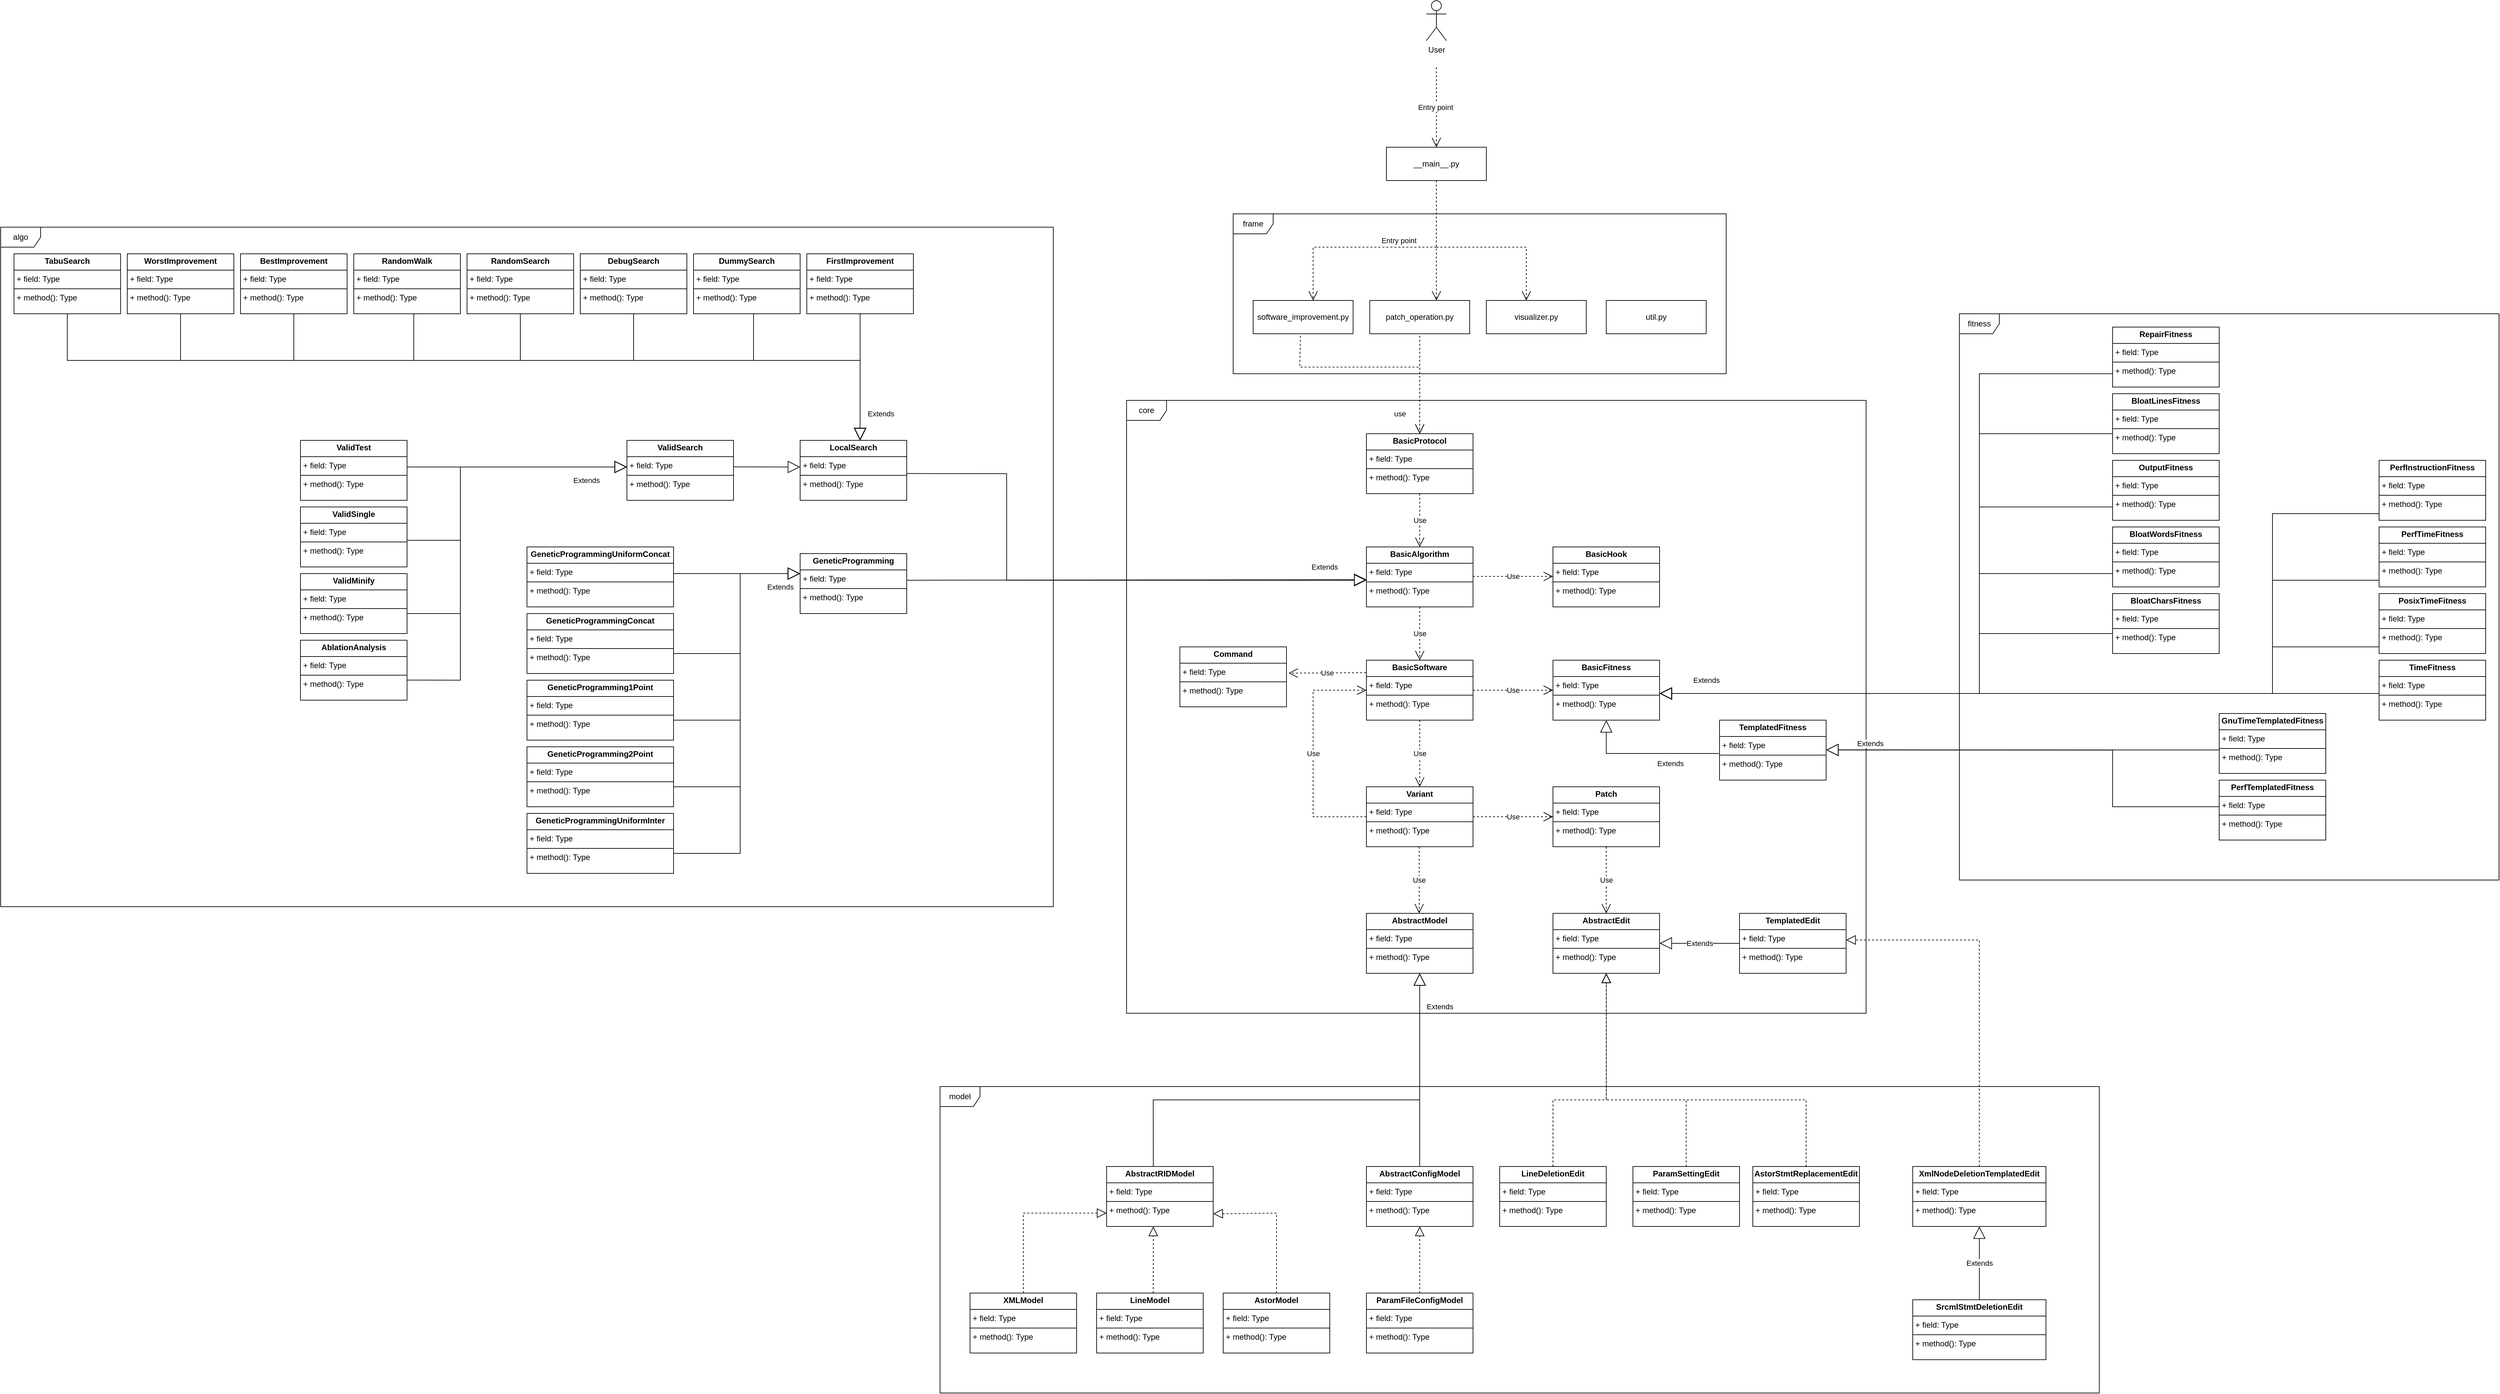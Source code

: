 <mxfile version="28.0.5">
  <diagram name="Page-1" id="M6nh5kqSyP183BJfScxy">
    <mxGraphModel grid="1" page="1" gridSize="10" guides="1" tooltips="1" connect="1" arrows="1" fold="1" pageScale="1" pageWidth="850" pageHeight="1100" math="0" shadow="0">
      <root>
        <mxCell id="0" />
        <mxCell id="1" parent="0" />
        <mxCell id="iKIx_cek7uKcYlg8-iLO-14" value="" style="endArrow=block;dashed=1;endFill=0;endSize=12;html=1;rounded=0;exitX=0.5;exitY=0;exitDx=0;exitDy=0;" edge="1" parent="1" source="iKIx_cek7uKcYlg8-iLO-13">
          <mxGeometry width="160" relative="1" as="geometry">
            <mxPoint x="800" y="1200" as="sourcePoint" />
            <mxPoint x="680" y="930" as="targetPoint" />
            <Array as="points">
              <mxPoint x="800" y="1120" />
              <mxPoint x="680" y="1120" />
            </Array>
          </mxGeometry>
        </mxCell>
        <mxCell id="TZL2HEPFgD_bkCiMMXXx-1" value="&lt;p style=&quot;margin:0px;margin-top:4px;text-align:center;&quot;&gt;&lt;b&gt;BasicSoftware&lt;/b&gt;&lt;/p&gt;&lt;hr size=&quot;1&quot; style=&quot;border-style:solid;&quot;&gt;&lt;p style=&quot;margin:0px;margin-left:4px;&quot;&gt;+ field: Type&lt;/p&gt;&lt;hr size=&quot;1&quot; style=&quot;border-style:solid;&quot;&gt;&lt;p style=&quot;margin:0px;margin-left:4px;&quot;&gt;+ method(): Type&lt;/p&gt;" style="verticalAlign=top;align=left;overflow=fill;html=1;whiteSpace=wrap;" vertex="1" parent="1">
          <mxGeometry x="320" y="460" width="160" height="90" as="geometry" />
        </mxCell>
        <mxCell id="TZL2HEPFgD_bkCiMMXXx-2" value="&lt;p style=&quot;margin:0px;margin-top:4px;text-align:center;&quot;&gt;&lt;b&gt;BasicAlgorithm&lt;/b&gt;&lt;/p&gt;&lt;hr size=&quot;1&quot; style=&quot;border-style:solid;&quot;&gt;&lt;p style=&quot;margin:0px;margin-left:4px;&quot;&gt;+ field: Type&lt;/p&gt;&lt;hr size=&quot;1&quot; style=&quot;border-style:solid;&quot;&gt;&lt;p style=&quot;margin:0px;margin-left:4px;&quot;&gt;+ method(): Type&lt;/p&gt;" style="verticalAlign=top;align=left;overflow=fill;html=1;whiteSpace=wrap;" vertex="1" parent="1">
          <mxGeometry x="320" y="290" width="160" height="90" as="geometry" />
        </mxCell>
        <mxCell id="TZL2HEPFgD_bkCiMMXXx-3" value="Use" style="endArrow=open;endSize=12;dashed=1;html=1;rounded=0;exitX=0.5;exitY=1;exitDx=0;exitDy=0;" edge="1" parent="1" source="TZL2HEPFgD_bkCiMMXXx-2" target="TZL2HEPFgD_bkCiMMXXx-1">
          <mxGeometry width="160" relative="1" as="geometry">
            <mxPoint x="350" y="410" as="sourcePoint" />
            <mxPoint x="510" y="410" as="targetPoint" />
          </mxGeometry>
        </mxCell>
        <mxCell id="TZL2HEPFgD_bkCiMMXXx-4" value="&lt;p style=&quot;margin:0px;margin-top:4px;text-align:center;&quot;&gt;&lt;b&gt;BasicProtocol&lt;/b&gt;&lt;/p&gt;&lt;hr size=&quot;1&quot; style=&quot;border-style:solid;&quot;&gt;&lt;p style=&quot;margin:0px;margin-left:4px;&quot;&gt;+ field: Type&lt;/p&gt;&lt;hr size=&quot;1&quot; style=&quot;border-style:solid;&quot;&gt;&lt;p style=&quot;margin:0px;margin-left:4px;&quot;&gt;+ method(): Type&lt;/p&gt;" style="verticalAlign=top;align=left;overflow=fill;html=1;whiteSpace=wrap;" vertex="1" parent="1">
          <mxGeometry x="320" y="120" width="160" height="90" as="geometry" />
        </mxCell>
        <mxCell id="TZL2HEPFgD_bkCiMMXXx-5" value="Use" style="endArrow=open;endSize=12;dashed=1;html=1;rounded=0;exitX=0.5;exitY=1;exitDx=0;exitDy=0;" edge="1" parent="1" source="TZL2HEPFgD_bkCiMMXXx-4">
          <mxGeometry width="160" relative="1" as="geometry">
            <mxPoint x="350" y="240" as="sourcePoint" />
            <mxPoint x="400" y="290" as="targetPoint" />
          </mxGeometry>
        </mxCell>
        <mxCell id="TZL2HEPFgD_bkCiMMXXx-6" value="&lt;p style=&quot;margin:0px;margin-top:4px;text-align:center;&quot;&gt;&lt;b&gt;BasicFitness&lt;/b&gt;&lt;/p&gt;&lt;hr size=&quot;1&quot; style=&quot;border-style:solid;&quot;&gt;&lt;p style=&quot;margin:0px;margin-left:4px;&quot;&gt;+ field: Type&lt;/p&gt;&lt;hr size=&quot;1&quot; style=&quot;border-style:solid;&quot;&gt;&lt;p style=&quot;margin:0px;margin-left:4px;&quot;&gt;+ method(): Type&lt;/p&gt;" style="verticalAlign=top;align=left;overflow=fill;html=1;whiteSpace=wrap;" vertex="1" parent="1">
          <mxGeometry x="600" y="460" width="160" height="90" as="geometry" />
        </mxCell>
        <mxCell id="TZL2HEPFgD_bkCiMMXXx-10" value="Use" style="endArrow=open;endSize=12;dashed=1;html=1;rounded=0;entryX=0;entryY=0.5;entryDx=0;entryDy=0;exitX=1;exitY=0.5;exitDx=0;exitDy=0;" edge="1" parent="1" source="TZL2HEPFgD_bkCiMMXXx-1" target="TZL2HEPFgD_bkCiMMXXx-6">
          <mxGeometry width="160" relative="1" as="geometry">
            <mxPoint x="550" y="472.25" as="sourcePoint" />
            <mxPoint x="550" y="537.75" as="targetPoint" />
          </mxGeometry>
        </mxCell>
        <mxCell id="TZL2HEPFgD_bkCiMMXXx-11" value="&lt;p style=&quot;margin:0px;margin-top:4px;text-align:center;&quot;&gt;&lt;b&gt;Variant&lt;/b&gt;&lt;/p&gt;&lt;hr size=&quot;1&quot; style=&quot;border-style:solid;&quot;&gt;&lt;p style=&quot;margin:0px;margin-left:4px;&quot;&gt;+ field: Type&lt;/p&gt;&lt;hr size=&quot;1&quot; style=&quot;border-style:solid;&quot;&gt;&lt;p style=&quot;margin:0px;margin-left:4px;&quot;&gt;+ method(): Type&lt;/p&gt;" style="verticalAlign=top;align=left;overflow=fill;html=1;whiteSpace=wrap;" vertex="1" parent="1">
          <mxGeometry x="320" y="650" width="160" height="90" as="geometry" />
        </mxCell>
        <mxCell id="TZL2HEPFgD_bkCiMMXXx-12" value="Use" style="endArrow=open;endSize=12;dashed=1;html=1;rounded=0;exitX=0.5;exitY=1;exitDx=0;exitDy=0;entryX=0.5;entryY=0;entryDx=0;entryDy=0;" edge="1" parent="1" source="TZL2HEPFgD_bkCiMMXXx-1" target="TZL2HEPFgD_bkCiMMXXx-11">
          <mxGeometry width="160" relative="1" as="geometry">
            <mxPoint x="320" y="600" as="sourcePoint" />
            <mxPoint x="480" y="600" as="targetPoint" />
          </mxGeometry>
        </mxCell>
        <mxCell id="TZL2HEPFgD_bkCiMMXXx-13" value="Use" style="endArrow=open;endSize=12;dashed=1;html=1;rounded=0;exitX=0;exitY=0.5;exitDx=0;exitDy=0;entryX=0;entryY=0.5;entryDx=0;entryDy=0;" edge="1" parent="1" source="TZL2HEPFgD_bkCiMMXXx-11" target="TZL2HEPFgD_bkCiMMXXx-1">
          <mxGeometry width="160" relative="1" as="geometry">
            <mxPoint x="240" y="700" as="sourcePoint" />
            <mxPoint x="240" y="520" as="targetPoint" />
            <Array as="points">
              <mxPoint x="240" y="695" />
              <mxPoint x="240" y="505" />
            </Array>
          </mxGeometry>
        </mxCell>
        <mxCell id="TZL2HEPFgD_bkCiMMXXx-14" value="&lt;p style=&quot;margin:0px;margin-top:4px;text-align:center;&quot;&gt;&lt;b&gt;Patch&lt;/b&gt;&lt;/p&gt;&lt;hr size=&quot;1&quot; style=&quot;border-style:solid;&quot;&gt;&lt;p style=&quot;margin:0px;margin-left:4px;&quot;&gt;+ field: Type&lt;/p&gt;&lt;hr size=&quot;1&quot; style=&quot;border-style:solid;&quot;&gt;&lt;p style=&quot;margin:0px;margin-left:4px;&quot;&gt;+ method(): Type&lt;/p&gt;" style="verticalAlign=top;align=left;overflow=fill;html=1;whiteSpace=wrap;" vertex="1" parent="1">
          <mxGeometry x="600" y="650" width="160" height="90" as="geometry" />
        </mxCell>
        <mxCell id="TZL2HEPFgD_bkCiMMXXx-15" value="Use" style="endArrow=open;endSize=12;dashed=1;html=1;rounded=0;exitX=1;exitY=0.5;exitDx=0;exitDy=0;entryX=0;entryY=0.5;entryDx=0;entryDy=0;" edge="1" parent="1" source="TZL2HEPFgD_bkCiMMXXx-11" target="TZL2HEPFgD_bkCiMMXXx-14">
          <mxGeometry width="160" relative="1" as="geometry">
            <mxPoint x="540" y="640" as="sourcePoint" />
            <mxPoint x="540" y="740" as="targetPoint" />
          </mxGeometry>
        </mxCell>
        <mxCell id="TZL2HEPFgD_bkCiMMXXx-16" value="&lt;p style=&quot;margin:0px;margin-top:4px;text-align:center;&quot;&gt;&lt;b&gt;AbstractEdit&lt;/b&gt;&lt;/p&gt;&lt;hr size=&quot;1&quot; style=&quot;border-style:solid;&quot;&gt;&lt;p style=&quot;margin:0px;margin-left:4px;&quot;&gt;+ field: Type&lt;/p&gt;&lt;hr size=&quot;1&quot; style=&quot;border-style:solid;&quot;&gt;&lt;p style=&quot;margin:0px;margin-left:4px;&quot;&gt;+ method(): Type&lt;/p&gt;" style="verticalAlign=top;align=left;overflow=fill;html=1;whiteSpace=wrap;" vertex="1" parent="1">
          <mxGeometry x="600" y="840" width="160" height="90" as="geometry" />
        </mxCell>
        <mxCell id="TZL2HEPFgD_bkCiMMXXx-17" value="Use" style="endArrow=open;endSize=12;dashed=1;html=1;rounded=0;exitX=0.5;exitY=1;exitDx=0;exitDy=0;entryX=0.5;entryY=0;entryDx=0;entryDy=0;" edge="1" parent="1" source="TZL2HEPFgD_bkCiMMXXx-14" target="TZL2HEPFgD_bkCiMMXXx-16">
          <mxGeometry width="160" relative="1" as="geometry">
            <mxPoint x="620" y="780" as="sourcePoint" />
            <mxPoint x="740" y="780" as="targetPoint" />
          </mxGeometry>
        </mxCell>
        <mxCell id="TZL2HEPFgD_bkCiMMXXx-20" value="&lt;p style=&quot;margin:0px;margin-top:4px;text-align:center;&quot;&gt;&lt;b&gt;TemplatedFitness&lt;/b&gt;&lt;/p&gt;&lt;hr size=&quot;1&quot; style=&quot;border-style:solid;&quot;&gt;&lt;p style=&quot;margin:0px;margin-left:4px;&quot;&gt;+ field: Type&lt;/p&gt;&lt;hr size=&quot;1&quot; style=&quot;border-style:solid;&quot;&gt;&lt;p style=&quot;margin:0px;margin-left:4px;&quot;&gt;+ method(): Type&lt;/p&gt;" style="verticalAlign=top;align=left;overflow=fill;html=1;whiteSpace=wrap;" vertex="1" parent="1">
          <mxGeometry x="850" y="550" width="160" height="90" as="geometry" />
        </mxCell>
        <mxCell id="TZL2HEPFgD_bkCiMMXXx-21" value="Extends" style="endArrow=block;endSize=16;endFill=0;html=1;rounded=0;entryX=0.5;entryY=1;entryDx=0;entryDy=0;exitX=-0.005;exitY=0.555;exitDx=0;exitDy=0;exitPerimeter=0;" edge="1" parent="1" source="TZL2HEPFgD_bkCiMMXXx-20" target="TZL2HEPFgD_bkCiMMXXx-6">
          <mxGeometry x="-0.333" y="15" width="160" relative="1" as="geometry">
            <mxPoint x="840" y="600" as="sourcePoint" />
            <mxPoint x="640" y="600" as="targetPoint" />
            <Array as="points">
              <mxPoint x="680" y="600" />
            </Array>
            <mxPoint as="offset" />
          </mxGeometry>
        </mxCell>
        <mxCell id="TZL2HEPFgD_bkCiMMXXx-22" value="&lt;p style=&quot;margin:0px;margin-top:4px;text-align:center;&quot;&gt;&lt;b&gt;TemplatedEdit&lt;/b&gt;&lt;/p&gt;&lt;hr size=&quot;1&quot; style=&quot;border-style:solid;&quot;&gt;&lt;p style=&quot;margin:0px;margin-left:4px;&quot;&gt;+ field: Type&lt;/p&gt;&lt;hr size=&quot;1&quot; style=&quot;border-style:solid;&quot;&gt;&lt;p style=&quot;margin:0px;margin-left:4px;&quot;&gt;+ method(): Type&lt;/p&gt;" style="verticalAlign=top;align=left;overflow=fill;html=1;whiteSpace=wrap;" vertex="1" parent="1">
          <mxGeometry x="880" y="840" width="160" height="90" as="geometry" />
        </mxCell>
        <mxCell id="TZL2HEPFgD_bkCiMMXXx-23" value="Extends" style="endArrow=block;endSize=16;endFill=0;html=1;rounded=0;exitX=0;exitY=0.5;exitDx=0;exitDy=0;entryX=1;entryY=0.5;entryDx=0;entryDy=0;" edge="1" parent="1" source="TZL2HEPFgD_bkCiMMXXx-22">
          <mxGeometry width="160" relative="1" as="geometry">
            <mxPoint x="780" y="990" as="sourcePoint" />
            <mxPoint x="760" y="885" as="targetPoint" />
          </mxGeometry>
        </mxCell>
        <mxCell id="TZL2HEPFgD_bkCiMMXXx-24" value="&lt;p style=&quot;margin:0px;margin-top:4px;text-align:center;&quot;&gt;&lt;b&gt;AbstractModel&lt;/b&gt;&lt;/p&gt;&lt;hr size=&quot;1&quot; style=&quot;border-style:solid;&quot;&gt;&lt;p style=&quot;margin:0px;margin-left:4px;&quot;&gt;+ field: Type&lt;/p&gt;&lt;hr size=&quot;1&quot; style=&quot;border-style:solid;&quot;&gt;&lt;p style=&quot;margin:0px;margin-left:4px;&quot;&gt;+ method(): Type&lt;/p&gt;" style="verticalAlign=top;align=left;overflow=fill;html=1;whiteSpace=wrap;" vertex="1" parent="1">
          <mxGeometry x="320" y="840" width="160" height="90" as="geometry" />
        </mxCell>
        <mxCell id="TZL2HEPFgD_bkCiMMXXx-33" value="&lt;p style=&quot;margin:0px;margin-top:4px;text-align:center;&quot;&gt;&lt;b&gt;ParamFileConfigModel&lt;/b&gt;&lt;/p&gt;&lt;hr size=&quot;1&quot; style=&quot;border-style:solid;&quot;&gt;&lt;p style=&quot;margin:0px;margin-left:4px;&quot;&gt;+ field: Type&lt;/p&gt;&lt;hr size=&quot;1&quot; style=&quot;border-style:solid;&quot;&gt;&lt;p style=&quot;margin:0px;margin-left:4px;&quot;&gt;+ method(): Type&lt;/p&gt;" style="verticalAlign=top;align=left;overflow=fill;html=1;whiteSpace=wrap;" vertex="1" parent="1">
          <mxGeometry x="320" y="1410" width="160" height="90" as="geometry" />
        </mxCell>
        <mxCell id="TZL2HEPFgD_bkCiMMXXx-34" value="" style="endArrow=block;dashed=1;endFill=0;endSize=12;html=1;rounded=0;entryX=0.5;entryY=1;entryDx=0;entryDy=0;exitX=0.5;exitY=0;exitDx=0;exitDy=0;" edge="1" parent="1" source="TZL2HEPFgD_bkCiMMXXx-33" target="TZL2HEPFgD_bkCiMMXXx-35">
          <mxGeometry width="160" relative="1" as="geometry">
            <mxPoint x="465" y="1340" as="sourcePoint" />
            <mxPoint x="400" y="1280" as="targetPoint" />
          </mxGeometry>
        </mxCell>
        <mxCell id="TZL2HEPFgD_bkCiMMXXx-35" value="&lt;p style=&quot;margin:0px;margin-top:4px;text-align:center;&quot;&gt;&lt;b&gt;AbstractConfigModel&lt;/b&gt;&lt;/p&gt;&lt;hr size=&quot;1&quot; style=&quot;border-style:solid;&quot;&gt;&lt;p style=&quot;margin:0px;margin-left:4px;&quot;&gt;+ field: Type&lt;/p&gt;&lt;hr size=&quot;1&quot; style=&quot;border-style:solid;&quot;&gt;&lt;p style=&quot;margin:0px;margin-left:4px;&quot;&gt;+ method(): Type&lt;/p&gt;" style="verticalAlign=top;align=left;overflow=fill;html=1;whiteSpace=wrap;" vertex="1" parent="1">
          <mxGeometry x="320" y="1220" width="160" height="90" as="geometry" />
        </mxCell>
        <mxCell id="TZL2HEPFgD_bkCiMMXXx-36" value="Extends" style="endArrow=block;endSize=16;endFill=0;html=1;rounded=0;exitX=0.5;exitY=0;exitDx=0;exitDy=0;entryX=0.5;entryY=1;entryDx=0;entryDy=0;" edge="1" parent="1" source="TZL2HEPFgD_bkCiMMXXx-35" target="TZL2HEPFgD_bkCiMMXXx-24">
          <mxGeometry x="0.655" y="-30" width="160" relative="1" as="geometry">
            <mxPoint x="399.17" y="1040" as="sourcePoint" />
            <mxPoint x="399.17" y="940" as="targetPoint" />
            <Array as="points" />
            <mxPoint as="offset" />
          </mxGeometry>
        </mxCell>
        <mxCell id="iKIx_cek7uKcYlg8-iLO-1" value="&lt;p style=&quot;margin:0px;margin-top:4px;text-align:center;&quot;&gt;&lt;b&gt;XmlNodeDeletionTemplatedEdit&lt;/b&gt;&lt;/p&gt;&lt;hr size=&quot;1&quot; style=&quot;border-style:solid;&quot;&gt;&lt;p style=&quot;margin:0px;margin-left:4px;&quot;&gt;+ field: Type&lt;/p&gt;&lt;hr size=&quot;1&quot; style=&quot;border-style:solid;&quot;&gt;&lt;p style=&quot;margin:0px;margin-left:4px;&quot;&gt;+ method(): Type&lt;/p&gt;" style="verticalAlign=top;align=left;overflow=fill;html=1;whiteSpace=wrap;" vertex="1" parent="1">
          <mxGeometry x="1140" y="1220" width="200" height="90" as="geometry" />
        </mxCell>
        <mxCell id="iKIx_cek7uKcYlg8-iLO-2" value="&lt;p style=&quot;margin:0px;margin-top:4px;text-align:center;&quot;&gt;&lt;b&gt;LineDeletionEdit&lt;/b&gt;&lt;/p&gt;&lt;hr size=&quot;1&quot; style=&quot;border-style:solid;&quot;&gt;&lt;p style=&quot;margin:0px;margin-left:4px;&quot;&gt;+ field: Type&lt;/p&gt;&lt;hr size=&quot;1&quot; style=&quot;border-style:solid;&quot;&gt;&lt;p style=&quot;margin:0px;margin-left:4px;&quot;&gt;+ method(): Type&lt;/p&gt;" style="verticalAlign=top;align=left;overflow=fill;html=1;whiteSpace=wrap;" vertex="1" parent="1">
          <mxGeometry x="520" y="1220" width="160" height="90" as="geometry" />
        </mxCell>
        <mxCell id="iKIx_cek7uKcYlg8-iLO-5" value="Use" style="endArrow=open;endSize=12;dashed=1;html=1;rounded=0;exitX=0.5;exitY=1;exitDx=0;exitDy=0;entryX=0.5;entryY=0;entryDx=0;entryDy=0;" edge="1" parent="1">
          <mxGeometry width="160" relative="1" as="geometry">
            <mxPoint x="399.23" y="740" as="sourcePoint" />
            <mxPoint x="399.23" y="840" as="targetPoint" />
          </mxGeometry>
        </mxCell>
        <mxCell id="iKIx_cek7uKcYlg8-iLO-6" value="" style="endArrow=block;dashed=1;endFill=0;endSize=12;html=1;rounded=0;" edge="1" parent="1">
          <mxGeometry width="160" relative="1" as="geometry">
            <mxPoint x="600" y="1220" as="sourcePoint" />
            <mxPoint x="680" y="930" as="targetPoint" />
            <Array as="points">
              <mxPoint x="600" y="1120" />
              <mxPoint x="680" y="1120" />
            </Array>
          </mxGeometry>
        </mxCell>
        <mxCell id="iKIx_cek7uKcYlg8-iLO-7" value="" style="endArrow=block;endSize=16;endFill=0;html=1;rounded=0;entryX=0.5;entryY=1;entryDx=0;entryDy=0;exitX=0.438;exitY=0;exitDx=0;exitDy=0;exitPerimeter=0;" edge="1" parent="1" source="TZL2HEPFgD_bkCiMMXXx-25" target="TZL2HEPFgD_bkCiMMXXx-24">
          <mxGeometry x="0.002" width="160" relative="1" as="geometry">
            <mxPoint y="1200" as="sourcePoint" />
            <mxPoint x="400" y="980" as="targetPoint" />
            <Array as="points">
              <mxPoint y="1120" />
              <mxPoint x="400" y="1120" />
            </Array>
            <mxPoint as="offset" />
          </mxGeometry>
        </mxCell>
        <mxCell id="iKIx_cek7uKcYlg8-iLO-9" value="" style="endArrow=block;dashed=1;endFill=0;endSize=12;html=1;rounded=0;exitX=0.5;exitY=0;exitDx=0;exitDy=0;entryX=1;entryY=0.444;entryDx=0;entryDy=0;entryPerimeter=0;" edge="1" parent="1" source="iKIx_cek7uKcYlg8-iLO-1" target="TZL2HEPFgD_bkCiMMXXx-22">
          <mxGeometry width="160" relative="1" as="geometry">
            <mxPoint x="1219.09" y="1040" as="sourcePoint" />
            <mxPoint x="1070" y="880" as="targetPoint" />
            <Array as="points">
              <mxPoint x="1240" y="880" />
            </Array>
          </mxGeometry>
        </mxCell>
        <mxCell id="iKIx_cek7uKcYlg8-iLO-10" value="Extends" style="endArrow=block;endSize=16;endFill=0;html=1;rounded=0;exitX=0.5;exitY=0;exitDx=0;exitDy=0;entryX=0.5;entryY=1;entryDx=0;entryDy=0;" edge="1" parent="1" source="iKIx_cek7uKcYlg8-iLO-12" target="iKIx_cek7uKcYlg8-iLO-1">
          <mxGeometry width="160" relative="1" as="geometry">
            <mxPoint x="1300" y="1430" as="sourcePoint" />
            <mxPoint x="1180" y="1430" as="targetPoint" />
          </mxGeometry>
        </mxCell>
        <mxCell id="iKIx_cek7uKcYlg8-iLO-12" value="&lt;p style=&quot;margin:0px;margin-top:4px;text-align:center;&quot;&gt;&lt;b&gt;SrcmlStmtDeletionEdit&lt;/b&gt;&lt;/p&gt;&lt;hr size=&quot;1&quot; style=&quot;border-style:solid;&quot;&gt;&lt;p style=&quot;margin:0px;margin-left:4px;&quot;&gt;+ field: Type&lt;/p&gt;&lt;hr size=&quot;1&quot; style=&quot;border-style:solid;&quot;&gt;&lt;p style=&quot;margin:0px;margin-left:4px;&quot;&gt;+ method(): Type&lt;/p&gt;" style="verticalAlign=top;align=left;overflow=fill;html=1;whiteSpace=wrap;" vertex="1" parent="1">
          <mxGeometry x="1140" y="1420" width="200" height="90" as="geometry" />
        </mxCell>
        <mxCell id="iKIx_cek7uKcYlg8-iLO-13" value="&lt;p style=&quot;margin:0px;margin-top:4px;text-align:center;&quot;&gt;&lt;b&gt;ParamSettingEdit&lt;/b&gt;&lt;/p&gt;&lt;hr size=&quot;1&quot; style=&quot;border-style:solid;&quot;&gt;&lt;p style=&quot;margin:0px;margin-left:4px;&quot;&gt;+ field: Type&lt;/p&gt;&lt;hr size=&quot;1&quot; style=&quot;border-style:solid;&quot;&gt;&lt;p style=&quot;margin:0px;margin-left:4px;&quot;&gt;+ method(): Type&lt;/p&gt;" style="verticalAlign=top;align=left;overflow=fill;html=1;whiteSpace=wrap;" vertex="1" parent="1">
          <mxGeometry x="720" y="1220" width="160" height="90" as="geometry" />
        </mxCell>
        <mxCell id="iKIx_cek7uKcYlg8-iLO-18" value="&lt;p style=&quot;margin:0px;margin-top:4px;text-align:center;&quot;&gt;&lt;b&gt;AstorStmtReplacementEdit&lt;/b&gt;&lt;/p&gt;&lt;hr size=&quot;1&quot; style=&quot;border-style:solid;&quot;&gt;&lt;p style=&quot;margin:0px;margin-left:4px;&quot;&gt;+ field: Type&lt;/p&gt;&lt;hr size=&quot;1&quot; style=&quot;border-style:solid;&quot;&gt;&lt;p style=&quot;margin:0px;margin-left:4px;&quot;&gt;+ method(): Type&lt;/p&gt;" style="verticalAlign=top;align=left;overflow=fill;html=1;whiteSpace=wrap;" vertex="1" parent="1">
          <mxGeometry x="900" y="1220" width="160" height="90" as="geometry" />
        </mxCell>
        <mxCell id="iKIx_cek7uKcYlg8-iLO-19" value="" style="endArrow=block;dashed=1;endFill=0;endSize=12;html=1;rounded=0;entryX=0.5;entryY=1;entryDx=0;entryDy=0;exitX=0.5;exitY=0;exitDx=0;exitDy=0;" edge="1" parent="1" source="iKIx_cek7uKcYlg8-iLO-18" target="TZL2HEPFgD_bkCiMMXXx-16">
          <mxGeometry width="160" relative="1" as="geometry">
            <mxPoint x="980" y="1210" as="sourcePoint" />
            <mxPoint x="680.0" y="950" as="targetPoint" />
            <Array as="points">
              <mxPoint x="980" y="1120" />
              <mxPoint x="680" y="1120" />
            </Array>
          </mxGeometry>
        </mxCell>
        <mxCell id="iKIx_cek7uKcYlg8-iLO-20" value="&lt;p style=&quot;margin:0px;margin-top:4px;text-align:center;&quot;&gt;&lt;b&gt;BasicHook&lt;/b&gt;&lt;/p&gt;&lt;hr size=&quot;1&quot; style=&quot;border-style:solid;&quot;&gt;&lt;p style=&quot;margin:0px;margin-left:4px;&quot;&gt;+ field: Type&lt;/p&gt;&lt;hr size=&quot;1&quot; style=&quot;border-style:solid;&quot;&gt;&lt;p style=&quot;margin:0px;margin-left:4px;&quot;&gt;+ method(): Type&lt;/p&gt;" style="verticalAlign=top;align=left;overflow=fill;html=1;whiteSpace=wrap;" vertex="1" parent="1">
          <mxGeometry x="600" y="290" width="160" height="90" as="geometry" />
        </mxCell>
        <mxCell id="iKIx_cek7uKcYlg8-iLO-21" value="Use" style="endArrow=open;endSize=12;dashed=1;html=1;rounded=0;exitX=1;exitY=0.5;exitDx=0;exitDy=0;entryX=0;entryY=0.5;entryDx=0;entryDy=0;" edge="1" parent="1">
          <mxGeometry width="160" relative="1" as="geometry">
            <mxPoint x="480.0" y="334.29" as="sourcePoint" />
            <mxPoint x="600.0" y="334.29" as="targetPoint" />
          </mxGeometry>
        </mxCell>
        <mxCell id="iKIx_cek7uKcYlg8-iLO-22" value="&lt;p style=&quot;margin:0px;margin-top:4px;text-align:center;&quot;&gt;&lt;b&gt;Command&lt;/b&gt;&lt;/p&gt;&lt;hr size=&quot;1&quot; style=&quot;border-style:solid;&quot;&gt;&lt;p style=&quot;margin:0px;margin-left:4px;&quot;&gt;+ field: Type&lt;/p&gt;&lt;hr size=&quot;1&quot; style=&quot;border-style:solid;&quot;&gt;&lt;p style=&quot;margin:0px;margin-left:4px;&quot;&gt;+ method(): Type&lt;/p&gt;" style="verticalAlign=top;align=left;overflow=fill;html=1;whiteSpace=wrap;" vertex="1" parent="1">
          <mxGeometry x="40" y="440" width="160" height="90" as="geometry" />
        </mxCell>
        <mxCell id="iKIx_cek7uKcYlg8-iLO-23" value="Use" style="endArrow=open;endSize=12;dashed=1;html=1;rounded=0;exitX=-0.004;exitY=0.208;exitDx=0;exitDy=0;exitPerimeter=0;entryX=1.02;entryY=0.438;entryDx=0;entryDy=0;entryPerimeter=0;" edge="1" parent="1" source="TZL2HEPFgD_bkCiMMXXx-1" target="iKIx_cek7uKcYlg8-iLO-22">
          <mxGeometry width="160" relative="1" as="geometry">
            <mxPoint x="280" y="480" as="sourcePoint" />
            <mxPoint x="170" y="480" as="targetPoint" />
          </mxGeometry>
        </mxCell>
        <mxCell id="TZL2HEPFgD_bkCiMMXXx-25" value="&lt;p style=&quot;margin:0px;margin-top:4px;text-align:center;&quot;&gt;&lt;b&gt;AbstractRIDModel&lt;/b&gt;&lt;/p&gt;&lt;hr size=&quot;1&quot; style=&quot;border-style:solid;&quot;&gt;&lt;p style=&quot;margin:0px;margin-left:4px;&quot;&gt;+ field: Type&lt;/p&gt;&lt;hr size=&quot;1&quot; style=&quot;border-style:solid;&quot;&gt;&lt;p style=&quot;margin:0px;margin-left:4px;&quot;&gt;+ method(): Type&lt;/p&gt;" style="verticalAlign=top;align=left;overflow=fill;html=1;whiteSpace=wrap;rotation=0;" vertex="1" parent="1">
          <mxGeometry x="-70" y="1220" width="160" height="90" as="geometry" />
        </mxCell>
        <mxCell id="TZL2HEPFgD_bkCiMMXXx-27" value="" style="endArrow=block;dashed=1;endFill=0;endSize=12;html=1;rounded=0;entryX=0.438;entryY=1;entryDx=0;entryDy=0;entryPerimeter=0;exitX=0.531;exitY=0;exitDx=0;exitDy=0;exitPerimeter=0;" edge="1" parent="1" source="TZL2HEPFgD_bkCiMMXXx-28" target="TZL2HEPFgD_bkCiMMXXx-25">
          <mxGeometry width="160" relative="1" as="geometry">
            <mxPoint y="1390" as="sourcePoint" />
            <mxPoint y="1410" as="targetPoint" />
          </mxGeometry>
        </mxCell>
        <mxCell id="TZL2HEPFgD_bkCiMMXXx-28" value="&lt;p style=&quot;margin:0px;margin-top:4px;text-align:center;&quot;&gt;&lt;b&gt;LineModel&lt;/b&gt;&lt;/p&gt;&lt;hr size=&quot;1&quot; style=&quot;border-style:solid;&quot;&gt;&lt;p style=&quot;margin:0px;margin-left:4px;&quot;&gt;+ field: Type&lt;/p&gt;&lt;hr size=&quot;1&quot; style=&quot;border-style:solid;&quot;&gt;&lt;p style=&quot;margin:0px;margin-left:4px;&quot;&gt;+ method(): Type&lt;/p&gt;" style="verticalAlign=top;align=left;overflow=fill;html=1;whiteSpace=wrap;rotation=0;direction=west;flipH=1;flipV=1;" vertex="1" parent="1">
          <mxGeometry x="-85" y="1410" width="160" height="90" as="geometry" />
        </mxCell>
        <mxCell id="TZL2HEPFgD_bkCiMMXXx-29" value="" style="endArrow=block;dashed=1;endFill=0;endSize=12;html=1;rounded=0;exitX=0.5;exitY=1;exitDx=0;exitDy=0;entryX=0;entryY=0.778;entryDx=0;entryDy=0;entryPerimeter=0;" edge="1" parent="1" source="TZL2HEPFgD_bkCiMMXXx-30" target="TZL2HEPFgD_bkCiMMXXx-25">
          <mxGeometry width="160" relative="1" as="geometry">
            <mxPoint x="-330" y="1470" as="sourcePoint" />
            <mxPoint x="-100" y="1290" as="targetPoint" />
            <Array as="points">
              <mxPoint x="-195" y="1290" />
            </Array>
          </mxGeometry>
        </mxCell>
        <mxCell id="TZL2HEPFgD_bkCiMMXXx-30" value="&lt;p style=&quot;margin:0px;margin-top:4px;text-align:center;&quot;&gt;&lt;b&gt;XMLModel&lt;/b&gt;&lt;/p&gt;&lt;hr size=&quot;1&quot; style=&quot;border-style:solid;&quot;&gt;&lt;p style=&quot;margin:0px;margin-left:4px;&quot;&gt;+ field: Type&lt;/p&gt;&lt;hr size=&quot;1&quot; style=&quot;border-style:solid;&quot;&gt;&lt;p style=&quot;margin:0px;margin-left:4px;&quot;&gt;+ method(): Type&lt;/p&gt;" style="verticalAlign=top;align=left;overflow=fill;html=1;whiteSpace=wrap;rotation=0;direction=west;flipH=1;flipV=1;" vertex="1" parent="1">
          <mxGeometry x="-275" y="1410" width="160" height="90" as="geometry" />
        </mxCell>
        <mxCell id="TZL2HEPFgD_bkCiMMXXx-31" value="" style="endArrow=block;dashed=1;endFill=0;endSize=12;html=1;rounded=0;exitX=0.5;exitY=1;exitDx=0;exitDy=0;entryX=1;entryY=0.789;entryDx=0;entryDy=0;entryPerimeter=0;" edge="1" parent="1" source="TZL2HEPFgD_bkCiMMXXx-32" target="TZL2HEPFgD_bkCiMMXXx-25">
          <mxGeometry width="160" relative="1" as="geometry">
            <mxPoint x="50" y="1470" as="sourcePoint" />
            <mxPoint x="100" y="1291" as="targetPoint" />
            <Array as="points">
              <mxPoint x="185" y="1290" />
            </Array>
          </mxGeometry>
        </mxCell>
        <mxCell id="TZL2HEPFgD_bkCiMMXXx-32" value="&lt;p style=&quot;margin:0px;margin-top:4px;text-align:center;&quot;&gt;&lt;b&gt;AstorModel&lt;/b&gt;&lt;/p&gt;&lt;hr size=&quot;1&quot; style=&quot;border-style:solid;&quot;&gt;&lt;p style=&quot;margin:0px;margin-left:4px;&quot;&gt;+ field: Type&lt;/p&gt;&lt;hr size=&quot;1&quot; style=&quot;border-style:solid;&quot;&gt;&lt;p style=&quot;margin:0px;margin-left:4px;&quot;&gt;+ method(): Type&lt;/p&gt;" style="verticalAlign=top;align=left;overflow=fill;html=1;whiteSpace=wrap;rotation=0;direction=west;flipH=1;flipV=1;" vertex="1" parent="1">
          <mxGeometry x="105" y="1410" width="160" height="90" as="geometry" />
        </mxCell>
        <mxCell id="iKIx_cek7uKcYlg8-iLO-44" value="model" style="shape=umlFrame;whiteSpace=wrap;html=1;pointerEvents=0;" vertex="1" parent="1">
          <mxGeometry x="-320" y="1100" width="1740" height="460" as="geometry" />
        </mxCell>
        <mxCell id="iKIx_cek7uKcYlg8-iLO-46" value="core" style="shape=umlFrame;whiteSpace=wrap;html=1;pointerEvents=0;" vertex="1" parent="1">
          <mxGeometry x="-40" y="70" width="1110" height="920" as="geometry" />
        </mxCell>
        <mxCell id="iKIx_cek7uKcYlg8-iLO-84" value="" style="group" connectable="0" vertex="1" parent="1">
          <mxGeometry x="-1730" y="-190" width="1580" height="1020" as="geometry" />
        </mxCell>
        <mxCell id="iKIx_cek7uKcYlg8-iLO-24" value="&lt;p style=&quot;margin:0px;margin-top:4px;text-align:center;&quot;&gt;&lt;b&gt;GeneticProgramming&lt;/b&gt;&lt;/p&gt;&lt;hr size=&quot;1&quot; style=&quot;border-style:solid;&quot;&gt;&lt;p style=&quot;margin:0px;margin-left:4px;&quot;&gt;+ field: Type&lt;/p&gt;&lt;hr size=&quot;1&quot; style=&quot;border-style:solid;&quot;&gt;&lt;p style=&quot;margin:0px;margin-left:4px;&quot;&gt;+ method(): Type&lt;/p&gt;" style="verticalAlign=top;align=left;overflow=fill;html=1;whiteSpace=wrap;" vertex="1" parent="iKIx_cek7uKcYlg8-iLO-84">
          <mxGeometry x="1200" y="490" width="160" height="90" as="geometry" />
        </mxCell>
        <mxCell id="iKIx_cek7uKcYlg8-iLO-26" value="&lt;p style=&quot;margin:0px;margin-top:4px;text-align:center;&quot;&gt;&lt;b&gt;LocalSearch&lt;/b&gt;&lt;/p&gt;&lt;hr size=&quot;1&quot; style=&quot;border-style:solid;&quot;&gt;&lt;p style=&quot;margin:0px;margin-left:4px;&quot;&gt;+ field: Type&lt;/p&gt;&lt;hr size=&quot;1&quot; style=&quot;border-style:solid;&quot;&gt;&lt;p style=&quot;margin:0px;margin-left:4px;&quot;&gt;+ method(): Type&lt;/p&gt;" style="verticalAlign=top;align=left;overflow=fill;html=1;whiteSpace=wrap;" vertex="1" parent="iKIx_cek7uKcYlg8-iLO-84">
          <mxGeometry x="1200" y="320" width="160" height="90" as="geometry" />
        </mxCell>
        <mxCell id="iKIx_cek7uKcYlg8-iLO-28" value="Extends" style="endArrow=block;endSize=16;endFill=0;html=1;rounded=0;exitX=-0.01;exitY=0.44;exitDx=0;exitDy=0;entryX=1;entryY=0.5;entryDx=0;entryDy=0;exitPerimeter=0;" edge="1" parent="iKIx_cek7uKcYlg8-iLO-84" source="iKIx_cek7uKcYlg8-iLO-29">
          <mxGeometry x="-0.218" y="20" width="160" relative="1" as="geometry">
            <mxPoint x="1080" y="360" as="sourcePoint" />
            <mxPoint x="1200" y="360" as="targetPoint" />
            <mxPoint as="offset" />
          </mxGeometry>
        </mxCell>
        <mxCell id="iKIx_cek7uKcYlg8-iLO-29" value="&lt;p style=&quot;margin:0px;margin-top:4px;text-align:center;&quot;&gt;&lt;b&gt;ValidSearch&lt;/b&gt;&lt;/p&gt;&lt;hr size=&quot;1&quot; style=&quot;border-style:solid;&quot;&gt;&lt;p style=&quot;margin:0px;margin-left:4px;&quot;&gt;+ field: Type&lt;/p&gt;&lt;hr size=&quot;1&quot; style=&quot;border-style:solid;&quot;&gt;&lt;p style=&quot;margin:0px;margin-left:4px;&quot;&gt;+ method(): Type&lt;/p&gt;" style="verticalAlign=top;align=left;overflow=fill;html=1;whiteSpace=wrap;" vertex="1" parent="iKIx_cek7uKcYlg8-iLO-84">
          <mxGeometry x="940" y="320" width="160" height="90" as="geometry" />
        </mxCell>
        <mxCell id="iKIx_cek7uKcYlg8-iLO-30" value="&lt;p style=&quot;margin:0px;margin-top:4px;text-align:center;&quot;&gt;&lt;b&gt;ValidTest&lt;/b&gt;&lt;/p&gt;&lt;hr size=&quot;1&quot; style=&quot;border-style:solid;&quot;&gt;&lt;p style=&quot;margin:0px;margin-left:4px;&quot;&gt;+ field: Type&lt;/p&gt;&lt;hr size=&quot;1&quot; style=&quot;border-style:solid;&quot;&gt;&lt;p style=&quot;margin:0px;margin-left:4px;&quot;&gt;+ method(): Type&lt;/p&gt;" style="verticalAlign=top;align=left;overflow=fill;html=1;whiteSpace=wrap;" vertex="1" parent="iKIx_cek7uKcYlg8-iLO-84">
          <mxGeometry x="450" y="320" width="160" height="90" as="geometry" />
        </mxCell>
        <mxCell id="iKIx_cek7uKcYlg8-iLO-31" value="&lt;p style=&quot;margin:0px;margin-top:4px;text-align:center;&quot;&gt;&lt;b&gt;ValidSingle&lt;/b&gt;&lt;/p&gt;&lt;hr size=&quot;1&quot; style=&quot;border-style:solid;&quot;&gt;&lt;p style=&quot;margin:0px;margin-left:4px;&quot;&gt;+ field: Type&lt;/p&gt;&lt;hr size=&quot;1&quot; style=&quot;border-style:solid;&quot;&gt;&lt;p style=&quot;margin:0px;margin-left:4px;&quot;&gt;+ method(): Type&lt;/p&gt;" style="verticalAlign=top;align=left;overflow=fill;html=1;whiteSpace=wrap;" vertex="1" parent="iKIx_cek7uKcYlg8-iLO-84">
          <mxGeometry x="450" y="420" width="160" height="90" as="geometry" />
        </mxCell>
        <mxCell id="iKIx_cek7uKcYlg8-iLO-32" value="&lt;p style=&quot;margin:0px;margin-top:4px;text-align:center;&quot;&gt;&lt;b&gt;ValidMinify&lt;/b&gt;&lt;/p&gt;&lt;hr size=&quot;1&quot; style=&quot;border-style:solid;&quot;&gt;&lt;p style=&quot;margin:0px;margin-left:4px;&quot;&gt;+ field: Type&lt;/p&gt;&lt;hr size=&quot;1&quot; style=&quot;border-style:solid;&quot;&gt;&lt;p style=&quot;margin:0px;margin-left:4px;&quot;&gt;+ method(): Type&lt;/p&gt;" style="verticalAlign=top;align=left;overflow=fill;html=1;whiteSpace=wrap;" vertex="1" parent="iKIx_cek7uKcYlg8-iLO-84">
          <mxGeometry x="450" y="520" width="160" height="90" as="geometry" />
        </mxCell>
        <mxCell id="iKIx_cek7uKcYlg8-iLO-33" value="" style="endArrow=block;endSize=16;endFill=0;html=1;rounded=0;exitX=0.998;exitY=0.444;exitDx=0;exitDy=0;exitPerimeter=0;" edge="1" parent="iKIx_cek7uKcYlg8-iLO-84" source="iKIx_cek7uKcYlg8-iLO-30">
          <mxGeometry x="0.601" y="-19" width="160" relative="1" as="geometry">
            <mxPoint x="620" y="360" as="sourcePoint" />
            <mxPoint x="940" y="360" as="targetPoint" />
            <mxPoint as="offset" />
          </mxGeometry>
        </mxCell>
        <mxCell id="iKIx_cek7uKcYlg8-iLO-34" value="Extends" style="endArrow=block;endSize=16;endFill=0;html=1;rounded=0;" edge="1" parent="iKIx_cek7uKcYlg8-iLO-84">
          <mxGeometry x="0.722" y="-20" width="160" relative="1" as="geometry">
            <mxPoint x="610" y="470" as="sourcePoint" />
            <mxPoint x="940" y="360" as="targetPoint" />
            <Array as="points">
              <mxPoint x="690" y="470" />
              <mxPoint x="690" y="360" />
            </Array>
            <mxPoint as="offset" />
          </mxGeometry>
        </mxCell>
        <mxCell id="iKIx_cek7uKcYlg8-iLO-35" value="" style="endArrow=block;endSize=16;endFill=0;html=1;rounded=0;" edge="1" parent="iKIx_cek7uKcYlg8-iLO-84">
          <mxGeometry x="0.601" y="-19" width="160" relative="1" as="geometry">
            <mxPoint x="610" y="580" as="sourcePoint" />
            <mxPoint x="940" y="360" as="targetPoint" />
            <Array as="points">
              <mxPoint x="690" y="580" />
              <mxPoint x="690" y="360" />
            </Array>
            <mxPoint as="offset" />
          </mxGeometry>
        </mxCell>
        <mxCell id="iKIx_cek7uKcYlg8-iLO-83" style="edgeStyle=orthogonalEdgeStyle;rounded=0;orthogonalLoop=1;jettySize=auto;html=1;exitX=1;exitY=0.5;exitDx=0;exitDy=0;" edge="1" parent="iKIx_cek7uKcYlg8-iLO-84" source="iKIx_cek7uKcYlg8-iLO-36">
          <mxGeometry relative="1" as="geometry">
            <mxPoint x="610.111" y="665" as="targetPoint" />
          </mxGeometry>
        </mxCell>
        <mxCell id="iKIx_cek7uKcYlg8-iLO-36" value="&lt;p style=&quot;margin:0px;margin-top:4px;text-align:center;&quot;&gt;&lt;b&gt;AblationAnalysis&lt;/b&gt;&lt;/p&gt;&lt;hr size=&quot;1&quot; style=&quot;border-style:solid;&quot;&gt;&lt;p style=&quot;margin:0px;margin-left:4px;&quot;&gt;+ field: Type&lt;/p&gt;&lt;hr size=&quot;1&quot; style=&quot;border-style:solid;&quot;&gt;&lt;p style=&quot;margin:0px;margin-left:4px;&quot;&gt;+ method(): Type&lt;/p&gt;" style="verticalAlign=top;align=left;overflow=fill;html=1;whiteSpace=wrap;" vertex="1" parent="iKIx_cek7uKcYlg8-iLO-84">
          <mxGeometry x="450" y="620" width="160" height="90" as="geometry" />
        </mxCell>
        <mxCell id="iKIx_cek7uKcYlg8-iLO-37" value="" style="endArrow=block;endSize=16;endFill=0;html=1;rounded=0;exitX=1.002;exitY=0.665;exitDx=0;exitDy=0;exitPerimeter=0;" edge="1" parent="iKIx_cek7uKcYlg8-iLO-84" source="iKIx_cek7uKcYlg8-iLO-36">
          <mxGeometry x="0.601" y="-19" width="160" relative="1" as="geometry">
            <mxPoint x="620" y="680" as="sourcePoint" />
            <mxPoint x="940" y="360" as="targetPoint" />
            <Array as="points">
              <mxPoint x="690" y="680" />
              <mxPoint x="690" y="360" />
            </Array>
            <mxPoint as="offset" />
          </mxGeometry>
        </mxCell>
        <mxCell id="iKIx_cek7uKcYlg8-iLO-47" value="&lt;p style=&quot;margin:0px;margin-top:4px;text-align:center;&quot;&gt;&lt;b&gt;GeneticProgrammingUniformConcat&lt;/b&gt;&lt;/p&gt;&lt;hr size=&quot;1&quot; style=&quot;border-style:solid;&quot;&gt;&lt;p style=&quot;margin:0px;margin-left:4px;&quot;&gt;+ field: Type&lt;/p&gt;&lt;hr size=&quot;1&quot; style=&quot;border-style:solid;&quot;&gt;&lt;p style=&quot;margin:0px;margin-left:4px;&quot;&gt;+ method(): Type&lt;/p&gt;" style="verticalAlign=top;align=left;overflow=fill;html=1;whiteSpace=wrap;" vertex="1" parent="iKIx_cek7uKcYlg8-iLO-84">
          <mxGeometry x="790" y="480" width="220" height="90" as="geometry" />
        </mxCell>
        <mxCell id="iKIx_cek7uKcYlg8-iLO-48" value="&lt;p style=&quot;margin:0px;margin-top:4px;text-align:center;&quot;&gt;&lt;b&gt;GeneticProgrammingConcat&lt;/b&gt;&lt;/p&gt;&lt;hr size=&quot;1&quot; style=&quot;border-style:solid;&quot;&gt;&lt;p style=&quot;margin:0px;margin-left:4px;&quot;&gt;+ field: Type&lt;/p&gt;&lt;hr size=&quot;1&quot; style=&quot;border-style:solid;&quot;&gt;&lt;p style=&quot;margin:0px;margin-left:4px;&quot;&gt;+ method(): Type&lt;/p&gt;" style="verticalAlign=top;align=left;overflow=fill;html=1;whiteSpace=wrap;" vertex="1" parent="iKIx_cek7uKcYlg8-iLO-84">
          <mxGeometry x="790" y="580" width="220" height="90" as="geometry" />
        </mxCell>
        <mxCell id="iKIx_cek7uKcYlg8-iLO-49" value="&lt;p style=&quot;margin:0px;margin-top:4px;text-align:center;&quot;&gt;&lt;b&gt;GeneticProgramming1Point&lt;/b&gt;&lt;/p&gt;&lt;hr size=&quot;1&quot; style=&quot;border-style:solid;&quot;&gt;&lt;p style=&quot;margin:0px;margin-left:4px;&quot;&gt;+ field: Type&lt;/p&gt;&lt;hr size=&quot;1&quot; style=&quot;border-style:solid;&quot;&gt;&lt;p style=&quot;margin:0px;margin-left:4px;&quot;&gt;+ method(): Type&lt;/p&gt;" style="verticalAlign=top;align=left;overflow=fill;html=1;whiteSpace=wrap;" vertex="1" parent="iKIx_cek7uKcYlg8-iLO-84">
          <mxGeometry x="790" y="680" width="220" height="90" as="geometry" />
        </mxCell>
        <mxCell id="iKIx_cek7uKcYlg8-iLO-50" value="&lt;p style=&quot;margin:0px;margin-top:4px;text-align:center;&quot;&gt;&lt;b&gt;GeneticProgramming2Point&lt;/b&gt;&lt;/p&gt;&lt;hr size=&quot;1&quot; style=&quot;border-style:solid;&quot;&gt;&lt;p style=&quot;margin:0px;margin-left:4px;&quot;&gt;+ field: Type&lt;/p&gt;&lt;hr size=&quot;1&quot; style=&quot;border-style:solid;&quot;&gt;&lt;p style=&quot;margin:0px;margin-left:4px;&quot;&gt;+ method(): Type&lt;/p&gt;" style="verticalAlign=top;align=left;overflow=fill;html=1;whiteSpace=wrap;" vertex="1" parent="iKIx_cek7uKcYlg8-iLO-84">
          <mxGeometry x="790" y="780" width="220" height="90" as="geometry" />
        </mxCell>
        <mxCell id="iKIx_cek7uKcYlg8-iLO-54" value="Extends" style="endArrow=block;endSize=16;endFill=0;html=1;rounded=0;" edge="1" parent="iKIx_cek7uKcYlg8-iLO-84">
          <mxGeometry x="0.68" y="-20" width="160" relative="1" as="geometry">
            <mxPoint x="1010" y="520" as="sourcePoint" />
            <mxPoint x="1200" y="520" as="targetPoint" />
            <mxPoint as="offset" />
          </mxGeometry>
        </mxCell>
        <mxCell id="iKIx_cek7uKcYlg8-iLO-56" value="&lt;p style=&quot;margin:0px;margin-top:4px;text-align:center;&quot;&gt;&lt;b&gt;GeneticProgrammingUniformInter&lt;/b&gt;&lt;/p&gt;&lt;hr size=&quot;1&quot; style=&quot;border-style:solid;&quot;&gt;&lt;p style=&quot;margin:0px;margin-left:4px;&quot;&gt;+ field: Type&lt;/p&gt;&lt;hr size=&quot;1&quot; style=&quot;border-style:solid;&quot;&gt;&lt;p style=&quot;margin:0px;margin-left:4px;&quot;&gt;+ method(): Type&lt;/p&gt;" style="verticalAlign=top;align=left;overflow=fill;html=1;whiteSpace=wrap;" vertex="1" parent="iKIx_cek7uKcYlg8-iLO-84">
          <mxGeometry x="790" y="880" width="220" height="90" as="geometry" />
        </mxCell>
        <mxCell id="iKIx_cek7uKcYlg8-iLO-57" value="" style="endArrow=block;endSize=16;endFill=0;html=1;rounded=0;entryX=1;entryY=0.333;entryDx=0;entryDy=0;entryPerimeter=0;" edge="1" parent="iKIx_cek7uKcYlg8-iLO-84">
          <mxGeometry x="0.68" y="-20" width="160" relative="1" as="geometry">
            <mxPoint x="1010" y="640" as="sourcePoint" />
            <mxPoint x="1200" y="520" as="targetPoint" />
            <Array as="points">
              <mxPoint x="1110" y="640" />
              <mxPoint x="1110" y="520" />
            </Array>
            <mxPoint as="offset" />
          </mxGeometry>
        </mxCell>
        <mxCell id="iKIx_cek7uKcYlg8-iLO-58" value="" style="endArrow=block;endSize=16;endFill=0;html=1;rounded=0;entryX=1;entryY=0.333;entryDx=0;entryDy=0;entryPerimeter=0;" edge="1" parent="iKIx_cek7uKcYlg8-iLO-84">
          <mxGeometry x="0.68" y="-20" width="160" relative="1" as="geometry">
            <mxPoint x="1010" y="740" as="sourcePoint" />
            <mxPoint x="1200" y="520" as="targetPoint" />
            <Array as="points">
              <mxPoint x="1110" y="740" />
              <mxPoint x="1110" y="640" />
              <mxPoint x="1110" y="520" />
            </Array>
            <mxPoint as="offset" />
          </mxGeometry>
        </mxCell>
        <mxCell id="iKIx_cek7uKcYlg8-iLO-59" value="" style="endArrow=block;endSize=16;endFill=0;html=1;rounded=0;entryX=1;entryY=0.333;entryDx=0;entryDy=0;entryPerimeter=0;" edge="1" parent="iKIx_cek7uKcYlg8-iLO-84">
          <mxGeometry x="0.68" y="-20" width="160" relative="1" as="geometry">
            <mxPoint x="1010" y="840" as="sourcePoint" />
            <mxPoint x="1200" y="520" as="targetPoint" />
            <Array as="points">
              <mxPoint x="1110" y="840" />
              <mxPoint x="1110" y="740" />
              <mxPoint x="1110" y="640" />
              <mxPoint x="1110" y="520" />
            </Array>
            <mxPoint as="offset" />
          </mxGeometry>
        </mxCell>
        <mxCell id="iKIx_cek7uKcYlg8-iLO-60" value="" style="endArrow=block;endSize=16;endFill=0;html=1;rounded=0;entryX=1;entryY=0.333;entryDx=0;entryDy=0;entryPerimeter=0;" edge="1" parent="iKIx_cek7uKcYlg8-iLO-84">
          <mxGeometry x="0.68" y="-20" width="160" relative="1" as="geometry">
            <mxPoint x="1010" y="940" as="sourcePoint" />
            <mxPoint x="1200" y="520" as="targetPoint" />
            <Array as="points">
              <mxPoint x="1110" y="940" />
              <mxPoint x="1110" y="740" />
              <mxPoint x="1110" y="640" />
              <mxPoint x="1110" y="520" />
            </Array>
            <mxPoint as="offset" />
          </mxGeometry>
        </mxCell>
        <mxCell id="iKIx_cek7uKcYlg8-iLO-61" value="&lt;p style=&quot;margin:0px;margin-top:4px;text-align:center;&quot;&gt;&lt;b&gt;FirstImprovement&lt;/b&gt;&lt;/p&gt;&lt;hr size=&quot;1&quot; style=&quot;border-style:solid;&quot;&gt;&lt;p style=&quot;margin:0px;margin-left:4px;&quot;&gt;+ field: Type&lt;/p&gt;&lt;hr size=&quot;1&quot; style=&quot;border-style:solid;&quot;&gt;&lt;p style=&quot;margin:0px;margin-left:4px;&quot;&gt;+ method(): Type&lt;/p&gt;" style="verticalAlign=top;align=left;overflow=fill;html=1;whiteSpace=wrap;" vertex="1" parent="iKIx_cek7uKcYlg8-iLO-84">
          <mxGeometry x="1210" y="40" width="160" height="90" as="geometry" />
        </mxCell>
        <mxCell id="iKIx_cek7uKcYlg8-iLO-62" value="Extends" style="endArrow=block;endSize=16;endFill=0;html=1;rounded=0;exitX=0.5;exitY=1;exitDx=0;exitDy=0;" edge="1" parent="iKIx_cek7uKcYlg8-iLO-84" source="iKIx_cek7uKcYlg8-iLO-61">
          <mxGeometry x="0.577" y="31" width="160" relative="1" as="geometry">
            <mxPoint x="1291.18" y="190" as="sourcePoint" />
            <mxPoint x="1290" y="320" as="targetPoint" />
            <mxPoint as="offset" />
          </mxGeometry>
        </mxCell>
        <mxCell id="iKIx_cek7uKcYlg8-iLO-63" value="&lt;p style=&quot;margin:0px;margin-top:4px;text-align:center;&quot;&gt;&lt;b&gt;DummySearch&lt;/b&gt;&lt;/p&gt;&lt;hr size=&quot;1&quot; style=&quot;border-style:solid;&quot;&gt;&lt;p style=&quot;margin:0px;margin-left:4px;&quot;&gt;+ field: Type&lt;/p&gt;&lt;hr size=&quot;1&quot; style=&quot;border-style:solid;&quot;&gt;&lt;p style=&quot;margin:0px;margin-left:4px;&quot;&gt;+ method(): Type&lt;/p&gt;" style="verticalAlign=top;align=left;overflow=fill;html=1;whiteSpace=wrap;" vertex="1" parent="iKIx_cek7uKcYlg8-iLO-84">
          <mxGeometry x="1040" y="40" width="160" height="90" as="geometry" />
        </mxCell>
        <mxCell id="iKIx_cek7uKcYlg8-iLO-64" value="&lt;p style=&quot;margin:0px;margin-top:4px;text-align:center;&quot;&gt;&lt;b&gt;DebugSearch&lt;/b&gt;&lt;/p&gt;&lt;hr size=&quot;1&quot; style=&quot;border-style:solid;&quot;&gt;&lt;p style=&quot;margin:0px;margin-left:4px;&quot;&gt;+ field: Type&lt;/p&gt;&lt;hr size=&quot;1&quot; style=&quot;border-style:solid;&quot;&gt;&lt;p style=&quot;margin:0px;margin-left:4px;&quot;&gt;+ method(): Type&lt;/p&gt;" style="verticalAlign=top;align=left;overflow=fill;html=1;whiteSpace=wrap;" vertex="1" parent="iKIx_cek7uKcYlg8-iLO-84">
          <mxGeometry x="870" y="40" width="160" height="90" as="geometry" />
        </mxCell>
        <mxCell id="iKIx_cek7uKcYlg8-iLO-65" value="&lt;p style=&quot;margin:0px;margin-top:4px;text-align:center;&quot;&gt;&lt;b&gt;RandomSearch&lt;/b&gt;&lt;/p&gt;&lt;hr size=&quot;1&quot; style=&quot;border-style:solid;&quot;&gt;&lt;p style=&quot;margin:0px;margin-left:4px;&quot;&gt;+ field: Type&lt;/p&gt;&lt;hr size=&quot;1&quot; style=&quot;border-style:solid;&quot;&gt;&lt;p style=&quot;margin:0px;margin-left:4px;&quot;&gt;+ method(): Type&lt;/p&gt;" style="verticalAlign=top;align=left;overflow=fill;html=1;whiteSpace=wrap;" vertex="1" parent="iKIx_cek7uKcYlg8-iLO-84">
          <mxGeometry x="700" y="40" width="160" height="90" as="geometry" />
        </mxCell>
        <mxCell id="iKIx_cek7uKcYlg8-iLO-66" value="&lt;p style=&quot;margin:0px;margin-top:4px;text-align:center;&quot;&gt;&lt;b&gt;RandomWalk&lt;/b&gt;&lt;/p&gt;&lt;hr size=&quot;1&quot; style=&quot;border-style:solid;&quot;&gt;&lt;p style=&quot;margin:0px;margin-left:4px;&quot;&gt;+ field: Type&lt;/p&gt;&lt;hr size=&quot;1&quot; style=&quot;border-style:solid;&quot;&gt;&lt;p style=&quot;margin:0px;margin-left:4px;&quot;&gt;+ method(): Type&lt;/p&gt;" style="verticalAlign=top;align=left;overflow=fill;html=1;whiteSpace=wrap;" vertex="1" parent="iKIx_cek7uKcYlg8-iLO-84">
          <mxGeometry x="530" y="40" width="160" height="90" as="geometry" />
        </mxCell>
        <mxCell id="iKIx_cek7uKcYlg8-iLO-67" value="&lt;p style=&quot;margin:0px;margin-top:4px;text-align:center;&quot;&gt;&lt;b&gt;BestImprovement&lt;/b&gt;&lt;/p&gt;&lt;hr size=&quot;1&quot; style=&quot;border-style:solid;&quot;&gt;&lt;p style=&quot;margin:0px;margin-left:4px;&quot;&gt;+ field: Type&lt;/p&gt;&lt;hr size=&quot;1&quot; style=&quot;border-style:solid;&quot;&gt;&lt;p style=&quot;margin:0px;margin-left:4px;&quot;&gt;+ method(): Type&lt;/p&gt;" style="verticalAlign=top;align=left;overflow=fill;html=1;whiteSpace=wrap;" vertex="1" parent="iKIx_cek7uKcYlg8-iLO-84">
          <mxGeometry x="360" y="40" width="160" height="90" as="geometry" />
        </mxCell>
        <mxCell id="iKIx_cek7uKcYlg8-iLO-68" value="&lt;p style=&quot;margin:0px;margin-top:4px;text-align:center;&quot;&gt;&lt;b&gt;WorstImprovement&lt;/b&gt;&lt;/p&gt;&lt;hr size=&quot;1&quot; style=&quot;border-style:solid;&quot;&gt;&lt;p style=&quot;margin:0px;margin-left:4px;&quot;&gt;+ field: Type&lt;/p&gt;&lt;hr size=&quot;1&quot; style=&quot;border-style:solid;&quot;&gt;&lt;p style=&quot;margin:0px;margin-left:4px;&quot;&gt;+ method(): Type&lt;/p&gt;" style="verticalAlign=top;align=left;overflow=fill;html=1;whiteSpace=wrap;" vertex="1" parent="iKIx_cek7uKcYlg8-iLO-84">
          <mxGeometry x="190" y="40" width="160" height="90" as="geometry" />
        </mxCell>
        <mxCell id="iKIx_cek7uKcYlg8-iLO-69" value="&lt;p style=&quot;margin:0px;margin-top:4px;text-align:center;&quot;&gt;&lt;b&gt;TabuSearch&lt;/b&gt;&lt;/p&gt;&lt;hr size=&quot;1&quot; style=&quot;border-style:solid;&quot;&gt;&lt;p style=&quot;margin:0px;margin-left:4px;&quot;&gt;+ field: Type&lt;/p&gt;&lt;hr size=&quot;1&quot; style=&quot;border-style:solid;&quot;&gt;&lt;p style=&quot;margin:0px;margin-left:4px;&quot;&gt;+ method(): Type&lt;/p&gt;" style="verticalAlign=top;align=left;overflow=fill;html=1;whiteSpace=wrap;" vertex="1" parent="iKIx_cek7uKcYlg8-iLO-84">
          <mxGeometry x="20" y="40" width="160" height="90" as="geometry" />
        </mxCell>
        <mxCell id="iKIx_cek7uKcYlg8-iLO-71" value="" style="endArrow=block;endSize=16;endFill=0;html=1;rounded=0;entryX=0.431;entryY=0;entryDx=0;entryDy=0;entryPerimeter=0;exitX=0.5;exitY=1;exitDx=0;exitDy=0;" edge="1" parent="iKIx_cek7uKcYlg8-iLO-84" source="iKIx_cek7uKcYlg8-iLO-64">
          <mxGeometry x="0.577" y="31" width="160" relative="1" as="geometry">
            <mxPoint x="950" y="140" as="sourcePoint" />
            <mxPoint x="1290" y="320" as="targetPoint" />
            <Array as="points">
              <mxPoint x="950" y="200" />
              <mxPoint x="1110" y="200" />
              <mxPoint x="1290" y="200" />
            </Array>
            <mxPoint as="offset" />
          </mxGeometry>
        </mxCell>
        <mxCell id="iKIx_cek7uKcYlg8-iLO-72" value="" style="endArrow=block;endSize=16;endFill=0;html=1;rounded=0;entryX=0.431;entryY=0;entryDx=0;entryDy=0;entryPerimeter=0;exitX=0.563;exitY=1;exitDx=0;exitDy=0;exitPerimeter=0;" edge="1" parent="iKIx_cek7uKcYlg8-iLO-84" source="iKIx_cek7uKcYlg8-iLO-63">
          <mxGeometry x="0.577" y="31" width="160" relative="1" as="geometry">
            <mxPoint x="1110" y="140" as="sourcePoint" />
            <mxPoint x="1290" y="320" as="targetPoint" />
            <Array as="points">
              <mxPoint x="1130" y="200" />
              <mxPoint x="1190" y="200" />
              <mxPoint x="1290" y="200" />
            </Array>
            <mxPoint as="offset" />
          </mxGeometry>
        </mxCell>
        <mxCell id="iKIx_cek7uKcYlg8-iLO-74" value="" style="endArrow=block;endSize=16;endFill=0;html=1;rounded=0;entryX=0.431;entryY=0;entryDx=0;entryDy=0;entryPerimeter=0;exitX=0.5;exitY=1;exitDx=0;exitDy=0;" edge="1" parent="iKIx_cek7uKcYlg8-iLO-84" source="iKIx_cek7uKcYlg8-iLO-65">
          <mxGeometry x="0.577" y="31" width="160" relative="1" as="geometry">
            <mxPoint x="760" y="200" as="sourcePoint" />
            <mxPoint x="1290" y="320" as="targetPoint" />
            <Array as="points">
              <mxPoint x="780" y="200" />
              <mxPoint x="950" y="200" />
              <mxPoint x="1110" y="200" />
              <mxPoint x="1290" y="200" />
            </Array>
            <mxPoint as="offset" />
          </mxGeometry>
        </mxCell>
        <mxCell id="iKIx_cek7uKcYlg8-iLO-75" value="" style="endArrow=block;endSize=16;endFill=0;html=1;rounded=0;entryX=0.431;entryY=0;entryDx=0;entryDy=0;entryPerimeter=0;exitX=0.563;exitY=1;exitDx=0;exitDy=0;exitPerimeter=0;" edge="1" parent="iKIx_cek7uKcYlg8-iLO-84" source="iKIx_cek7uKcYlg8-iLO-66">
          <mxGeometry x="0.577" y="31" width="160" relative="1" as="geometry">
            <mxPoint x="600" y="150" as="sourcePoint" />
            <mxPoint x="1290" y="320" as="targetPoint" />
            <Array as="points">
              <mxPoint x="620" y="200" />
              <mxPoint x="780" y="200" />
              <mxPoint x="950" y="200" />
              <mxPoint x="1110" y="200" />
              <mxPoint x="1290" y="200" />
            </Array>
            <mxPoint as="offset" />
          </mxGeometry>
        </mxCell>
        <mxCell id="iKIx_cek7uKcYlg8-iLO-76" value="" style="endArrow=block;endSize=16;endFill=0;html=1;rounded=0;entryX=0.431;entryY=0;entryDx=0;entryDy=0;entryPerimeter=0;exitX=0.5;exitY=1;exitDx=0;exitDy=0;" edge="1" parent="iKIx_cek7uKcYlg8-iLO-84" source="iKIx_cek7uKcYlg8-iLO-67">
          <mxGeometry x="0.577" y="31" width="160" relative="1" as="geometry">
            <mxPoint x="390" y="200" as="sourcePoint" />
            <mxPoint x="1290" y="320" as="targetPoint" />
            <Array as="points">
              <mxPoint x="440" y="200" />
              <mxPoint x="600" y="200" />
              <mxPoint x="780" y="200" />
              <mxPoint x="950" y="200" />
              <mxPoint x="1110" y="200" />
              <mxPoint x="1290" y="200" />
            </Array>
            <mxPoint as="offset" />
          </mxGeometry>
        </mxCell>
        <mxCell id="iKIx_cek7uKcYlg8-iLO-77" value="" style="endArrow=block;endSize=16;endFill=0;html=1;rounded=0;entryX=0.431;entryY=0;entryDx=0;entryDy=0;entryPerimeter=0;exitX=0.5;exitY=1;exitDx=0;exitDy=0;" edge="1" parent="iKIx_cek7uKcYlg8-iLO-84" source="iKIx_cek7uKcYlg8-iLO-68">
          <mxGeometry x="0.577" y="31" width="160" relative="1" as="geometry">
            <mxPoint x="270" y="150" as="sourcePoint" />
            <mxPoint x="1290" y="320" as="targetPoint" />
            <Array as="points">
              <mxPoint x="270" y="200" />
              <mxPoint x="440" y="200" />
              <mxPoint x="600" y="200" />
              <mxPoint x="780" y="200" />
              <mxPoint x="950" y="200" />
              <mxPoint x="1110" y="200" />
              <mxPoint x="1290" y="200" />
            </Array>
            <mxPoint as="offset" />
          </mxGeometry>
        </mxCell>
        <mxCell id="iKIx_cek7uKcYlg8-iLO-78" value="" style="endArrow=block;endSize=16;endFill=0;html=1;rounded=0;entryX=0.431;entryY=0;entryDx=0;entryDy=0;entryPerimeter=0;exitX=0.5;exitY=1;exitDx=0;exitDy=0;" edge="1" parent="iKIx_cek7uKcYlg8-iLO-84" source="iKIx_cek7uKcYlg8-iLO-69">
          <mxGeometry x="0.577" y="31" width="160" relative="1" as="geometry">
            <mxPoint x="100" y="140" as="sourcePoint" />
            <mxPoint x="1290" y="320" as="targetPoint" />
            <Array as="points">
              <mxPoint x="100" y="200" />
              <mxPoint x="270" y="200" />
              <mxPoint x="440" y="200" />
              <mxPoint x="600" y="200" />
              <mxPoint x="780" y="200" />
              <mxPoint x="950" y="200" />
              <mxPoint x="1290" y="200" />
            </Array>
            <mxPoint as="offset" />
          </mxGeometry>
        </mxCell>
        <mxCell id="iKIx_cek7uKcYlg8-iLO-80" value="algo" style="shape=umlFrame;whiteSpace=wrap;html=1;pointerEvents=0;" vertex="1" parent="iKIx_cek7uKcYlg8-iLO-84">
          <mxGeometry width="1580" height="1020" as="geometry" />
        </mxCell>
        <mxCell id="iKIx_cek7uKcYlg8-iLO-85" value="Extends" style="endArrow=block;endSize=16;endFill=0;html=1;rounded=0;exitX=0.999;exitY=0.444;exitDx=0;exitDy=0;exitPerimeter=0;" edge="1" parent="1" source="iKIx_cek7uKcYlg8-iLO-24">
          <mxGeometry x="0.821" y="19" width="160" relative="1" as="geometry">
            <mxPoint x="-450" y="340" as="sourcePoint" />
            <mxPoint x="320" y="339.17" as="targetPoint" />
            <mxPoint x="-1" as="offset" />
          </mxGeometry>
        </mxCell>
        <mxCell id="iKIx_cek7uKcYlg8-iLO-87" value="" style="endArrow=block;endSize=16;endFill=0;html=1;rounded=0;exitX=1.001;exitY=0.553;exitDx=0;exitDy=0;exitPerimeter=0;" edge="1" parent="1" source="iKIx_cek7uKcYlg8-iLO-26">
          <mxGeometry x="0.795" y="60" width="160" relative="1" as="geometry">
            <mxPoint x="-450" y="180" as="sourcePoint" />
            <mxPoint x="320" y="340" as="targetPoint" />
            <Array as="points">
              <mxPoint x="-220" y="180" />
              <mxPoint x="-220" y="340" />
            </Array>
            <mxPoint as="offset" />
          </mxGeometry>
        </mxCell>
        <mxCell id="iKIx_cek7uKcYlg8-iLO-89" value="&lt;p style=&quot;margin:0px;margin-top:4px;text-align:center;&quot;&gt;&lt;b&gt;BloatLinesFitness&lt;/b&gt;&lt;/p&gt;&lt;hr size=&quot;1&quot; style=&quot;border-style:solid;&quot;&gt;&lt;p style=&quot;margin:0px;margin-left:4px;&quot;&gt;+ field: Type&lt;/p&gt;&lt;hr size=&quot;1&quot; style=&quot;border-style:solid;&quot;&gt;&lt;p style=&quot;margin:0px;margin-left:4px;&quot;&gt;+ method(): Type&lt;/p&gt;" style="verticalAlign=top;align=left;overflow=fill;html=1;whiteSpace=wrap;" vertex="1" parent="1">
          <mxGeometry x="1440" y="60" width="160" height="90" as="geometry" />
        </mxCell>
        <mxCell id="iKIx_cek7uKcYlg8-iLO-90" value="&lt;p style=&quot;margin:0px;margin-top:4px;text-align:center;&quot;&gt;&lt;b&gt;GnuTimeTemplatedFitness&lt;/b&gt;&lt;/p&gt;&lt;hr size=&quot;1&quot; style=&quot;border-style:solid;&quot;&gt;&lt;p style=&quot;margin:0px;margin-left:4px;&quot;&gt;+ field: Type&lt;/p&gt;&lt;hr size=&quot;1&quot; style=&quot;border-style:solid;&quot;&gt;&lt;p style=&quot;margin:0px;margin-left:4px;&quot;&gt;+ method(): Type&lt;/p&gt;" style="verticalAlign=top;align=left;overflow=fill;html=1;whiteSpace=wrap;" vertex="1" parent="1">
          <mxGeometry x="1600" y="540" width="160" height="90" as="geometry" />
        </mxCell>
        <mxCell id="iKIx_cek7uKcYlg8-iLO-94" value="Extends" style="endArrow=block;endSize=16;endFill=0;html=1;rounded=0;exitX=0;exitY=0.609;exitDx=0;exitDy=0;exitPerimeter=0;" edge="1" parent="1" source="iKIx_cek7uKcYlg8-iLO-90">
          <mxGeometry x="0.778" y="-10" width="160" relative="1" as="geometry">
            <mxPoint x="1590" y="594.83" as="sourcePoint" />
            <mxPoint x="1010" y="594.79" as="targetPoint" />
            <mxPoint as="offset" />
          </mxGeometry>
        </mxCell>
        <mxCell id="iKIx_cek7uKcYlg8-iLO-95" value="&lt;p style=&quot;margin:0px;margin-top:4px;text-align:center;&quot;&gt;&lt;b&gt;BloatCharsFitness&lt;/b&gt;&lt;/p&gt;&lt;hr size=&quot;1&quot; style=&quot;border-style:solid;&quot;&gt;&lt;p style=&quot;margin:0px;margin-left:4px;&quot;&gt;+ field: Type&lt;/p&gt;&lt;hr size=&quot;1&quot; style=&quot;border-style:solid;&quot;&gt;&lt;p style=&quot;margin:0px;margin-left:4px;&quot;&gt;+ method(): Type&lt;/p&gt;" style="verticalAlign=top;align=left;overflow=fill;html=1;whiteSpace=wrap;" vertex="1" parent="1">
          <mxGeometry x="1440" y="360" width="160" height="90" as="geometry" />
        </mxCell>
        <mxCell id="iKIx_cek7uKcYlg8-iLO-96" value="&lt;p style=&quot;margin:0px;margin-top:4px;text-align:center;&quot;&gt;&lt;b&gt;BloatWordsFitness&lt;/b&gt;&lt;/p&gt;&lt;hr size=&quot;1&quot; style=&quot;border-style:solid;&quot;&gt;&lt;p style=&quot;margin:0px;margin-left:4px;&quot;&gt;+ field: Type&lt;/p&gt;&lt;hr size=&quot;1&quot; style=&quot;border-style:solid;&quot;&gt;&lt;p style=&quot;margin:0px;margin-left:4px;&quot;&gt;+ method(): Type&lt;/p&gt;" style="verticalAlign=top;align=left;overflow=fill;html=1;whiteSpace=wrap;" vertex="1" parent="1">
          <mxGeometry x="1440" y="260" width="160" height="90" as="geometry" />
        </mxCell>
        <mxCell id="iKIx_cek7uKcYlg8-iLO-97" value="" style="endArrow=block;endSize=16;endFill=0;html=1;rounded=0;entryX=1.001;entryY=0.556;entryDx=0;entryDy=0;entryPerimeter=0;exitX=0;exitY=0.667;exitDx=0;exitDy=0;exitPerimeter=0;" edge="1" parent="1" source="iKIx_cek7uKcYlg8-iLO-95">
          <mxGeometry x="0.778" y="-10" width="160" relative="1" as="geometry">
            <mxPoint x="1380" y="420" as="sourcePoint" />
            <mxPoint x="760" y="510" as="targetPoint" />
            <mxPoint as="offset" />
            <Array as="points">
              <mxPoint x="1240" y="420" />
              <mxPoint x="1240" y="510" />
            </Array>
          </mxGeometry>
        </mxCell>
        <mxCell id="iKIx_cek7uKcYlg8-iLO-98" value="" style="endArrow=block;endSize=16;endFill=0;html=1;rounded=0;entryX=1.001;entryY=0.556;entryDx=0;entryDy=0;entryPerimeter=0;exitX=0;exitY=0.778;exitDx=0;exitDy=0;exitPerimeter=0;" edge="1" parent="1" source="iKIx_cek7uKcYlg8-iLO-96">
          <mxGeometry x="0.778" y="-10" width="160" relative="1" as="geometry">
            <mxPoint x="1380" y="330" as="sourcePoint" />
            <mxPoint x="760" y="510" as="targetPoint" />
            <mxPoint as="offset" />
            <Array as="points">
              <mxPoint x="1240" y="330" />
              <mxPoint x="1240" y="420" />
              <mxPoint x="1240" y="510" />
            </Array>
          </mxGeometry>
        </mxCell>
        <mxCell id="iKIx_cek7uKcYlg8-iLO-99" value="&lt;p style=&quot;margin:0px;margin-top:4px;text-align:center;&quot;&gt;&lt;b&gt;OutputFitness&lt;/b&gt;&lt;/p&gt;&lt;hr size=&quot;1&quot; style=&quot;border-style:solid;&quot;&gt;&lt;p style=&quot;margin:0px;margin-left:4px;&quot;&gt;+ field: Type&lt;/p&gt;&lt;hr size=&quot;1&quot; style=&quot;border-style:solid;&quot;&gt;&lt;p style=&quot;margin:0px;margin-left:4px;&quot;&gt;+ method(): Type&lt;/p&gt;" style="verticalAlign=top;align=left;overflow=fill;html=1;whiteSpace=wrap;" vertex="1" parent="1">
          <mxGeometry x="1440" y="160" width="160" height="90" as="geometry" />
        </mxCell>
        <mxCell id="iKIx_cek7uKcYlg8-iLO-100" value="" style="endArrow=block;endSize=16;endFill=0;html=1;rounded=0;entryX=1.001;entryY=0.556;entryDx=0;entryDy=0;entryPerimeter=0;exitX=0;exitY=0.778;exitDx=0;exitDy=0;exitPerimeter=0;" edge="1" parent="1" source="iKIx_cek7uKcYlg8-iLO-99">
          <mxGeometry x="0.778" y="-10" width="160" relative="1" as="geometry">
            <mxPoint x="1380" y="230.02" as="sourcePoint" />
            <mxPoint x="760" y="510" as="targetPoint" />
            <mxPoint as="offset" />
            <Array as="points">
              <mxPoint x="1240" y="230" />
              <mxPoint x="1240" y="420" />
              <mxPoint x="1240" y="510" />
            </Array>
          </mxGeometry>
        </mxCell>
        <mxCell id="iKIx_cek7uKcYlg8-iLO-101" value="&lt;p style=&quot;margin:0px;margin-top:4px;text-align:center;&quot;&gt;&lt;b&gt;PerfTemplatedFitness&lt;/b&gt;&lt;/p&gt;&lt;hr size=&quot;1&quot; style=&quot;border-style:solid;&quot;&gt;&lt;p style=&quot;margin:0px;margin-left:4px;&quot;&gt;+ field: Type&lt;/p&gt;&lt;hr size=&quot;1&quot; style=&quot;border-style:solid;&quot;&gt;&lt;p style=&quot;margin:0px;margin-left:4px;&quot;&gt;+ method(): Type&lt;/p&gt;" style="verticalAlign=top;align=left;overflow=fill;html=1;whiteSpace=wrap;" vertex="1" parent="1">
          <mxGeometry x="1600" y="640" width="160" height="90" as="geometry" />
        </mxCell>
        <mxCell id="iKIx_cek7uKcYlg8-iLO-102" value="" style="endArrow=block;endSize=16;endFill=0;html=1;rounded=0;entryX=1;entryY=0.442;entryDx=0;entryDy=0;entryPerimeter=0;exitX=0;exitY=0.444;exitDx=0;exitDy=0;exitPerimeter=0;" edge="1" parent="1" source="iKIx_cek7uKcYlg8-iLO-101">
          <mxGeometry x="0.778" y="-10" width="160" relative="1" as="geometry">
            <mxPoint x="1440" y="750" as="sourcePoint" />
            <mxPoint x="1010" y="594.64" as="targetPoint" />
            <mxPoint as="offset" />
            <Array as="points">
              <mxPoint x="1440" y="680" />
              <mxPoint x="1440" y="595" />
            </Array>
          </mxGeometry>
        </mxCell>
        <mxCell id="iKIx_cek7uKcYlg8-iLO-103" value="&lt;p style=&quot;margin:0px;margin-top:4px;text-align:center;&quot;&gt;&lt;b&gt;TimeFitness&lt;/b&gt;&lt;/p&gt;&lt;hr size=&quot;1&quot; style=&quot;border-style:solid;&quot;&gt;&lt;p style=&quot;margin:0px;margin-left:4px;&quot;&gt;+ field: Type&lt;/p&gt;&lt;hr size=&quot;1&quot; style=&quot;border-style:solid;&quot;&gt;&lt;p style=&quot;margin:0px;margin-left:4px;&quot;&gt;+ method(): Type&lt;/p&gt;" style="verticalAlign=top;align=left;overflow=fill;html=1;whiteSpace=wrap;" vertex="1" parent="1">
          <mxGeometry x="1840" y="460" width="160" height="90" as="geometry" />
        </mxCell>
        <mxCell id="iKIx_cek7uKcYlg8-iLO-104" value="&lt;p style=&quot;margin:0px;margin-top:4px;text-align:center;&quot;&gt;&lt;b&gt;PosixTimeFitness&lt;/b&gt;&lt;/p&gt;&lt;hr size=&quot;1&quot; style=&quot;border-style:solid;&quot;&gt;&lt;p style=&quot;margin:0px;margin-left:4px;&quot;&gt;+ field: Type&lt;/p&gt;&lt;hr size=&quot;1&quot; style=&quot;border-style:solid;&quot;&gt;&lt;p style=&quot;margin:0px;margin-left:4px;&quot;&gt;+ method(): Type&lt;/p&gt;" style="verticalAlign=top;align=left;overflow=fill;html=1;whiteSpace=wrap;" vertex="1" parent="1">
          <mxGeometry x="1840" y="360" width="160" height="90" as="geometry" />
        </mxCell>
        <mxCell id="iKIx_cek7uKcYlg8-iLO-105" value="&lt;p style=&quot;margin:0px;margin-top:4px;text-align:center;&quot;&gt;&lt;b&gt;PerfTimeFitness&lt;/b&gt;&lt;/p&gt;&lt;hr size=&quot;1&quot; style=&quot;border-style:solid;&quot;&gt;&lt;p style=&quot;margin:0px;margin-left:4px;&quot;&gt;+ field: Type&lt;/p&gt;&lt;hr size=&quot;1&quot; style=&quot;border-style:solid;&quot;&gt;&lt;p style=&quot;margin:0px;margin-left:4px;&quot;&gt;+ method(): Type&lt;/p&gt;" style="verticalAlign=top;align=left;overflow=fill;html=1;whiteSpace=wrap;" vertex="1" parent="1">
          <mxGeometry x="1840" y="260" width="160" height="90" as="geometry" />
        </mxCell>
        <mxCell id="iKIx_cek7uKcYlg8-iLO-106" value="&lt;p style=&quot;margin:0px;margin-top:4px;text-align:center;&quot;&gt;&lt;b&gt;PerfInstructionFitness&lt;/b&gt;&lt;/p&gt;&lt;hr size=&quot;1&quot; style=&quot;border-style:solid;&quot;&gt;&lt;p style=&quot;margin:0px;margin-left:4px;&quot;&gt;+ field: Type&lt;/p&gt;&lt;hr size=&quot;1&quot; style=&quot;border-style:solid;&quot;&gt;&lt;p style=&quot;margin:0px;margin-left:4px;&quot;&gt;+ method(): Type&lt;/p&gt;" style="verticalAlign=top;align=left;overflow=fill;html=1;whiteSpace=wrap;" vertex="1" parent="1">
          <mxGeometry x="1840" y="160" width="160" height="90" as="geometry" />
        </mxCell>
        <mxCell id="iKIx_cek7uKcYlg8-iLO-107" value="" style="endArrow=block;endSize=16;endFill=0;html=1;rounded=0;entryX=1.001;entryY=0.556;entryDx=0;entryDy=0;entryPerimeter=0;exitX=0;exitY=0.667;exitDx=0;exitDy=0;exitPerimeter=0;" edge="1" parent="1" source="iKIx_cek7uKcYlg8-iLO-89">
          <mxGeometry x="0.778" y="-10" width="160" relative="1" as="geometry">
            <mxPoint x="1380" y="120" as="sourcePoint" />
            <mxPoint x="760" y="510" as="targetPoint" />
            <mxPoint as="offset" />
            <Array as="points">
              <mxPoint x="1240" y="120" />
              <mxPoint x="1240" y="420" />
              <mxPoint x="1240" y="510" />
            </Array>
          </mxGeometry>
        </mxCell>
        <mxCell id="iKIx_cek7uKcYlg8-iLO-109" value="Extends" style="endArrow=block;endSize=16;endFill=0;html=1;rounded=0;exitX=0;exitY=0.556;exitDx=0;exitDy=0;exitPerimeter=0;" edge="1" parent="1" source="iKIx_cek7uKcYlg8-iLO-103">
          <mxGeometry x="0.87" y="-20" width="160" relative="1" as="geometry">
            <mxPoint x="1830" y="510" as="sourcePoint" />
            <mxPoint x="760" y="510" as="targetPoint" />
            <mxPoint as="offset" />
          </mxGeometry>
        </mxCell>
        <mxCell id="iKIx_cek7uKcYlg8-iLO-110" value="" style="endArrow=block;endSize=16;endFill=0;html=1;rounded=0;exitX=0;exitY=0.889;exitDx=0;exitDy=0;exitPerimeter=0;" edge="1" parent="1" source="iKIx_cek7uKcYlg8-iLO-104">
          <mxGeometry x="0.87" y="-20" width="160" relative="1" as="geometry">
            <mxPoint x="1680" y="400" as="sourcePoint" />
            <mxPoint x="760" y="510" as="targetPoint" />
            <Array as="points">
              <mxPoint x="1680" y="440" />
              <mxPoint x="1680" y="510" />
            </Array>
            <mxPoint as="offset" />
          </mxGeometry>
        </mxCell>
        <mxCell id="iKIx_cek7uKcYlg8-iLO-111" value="" style="endArrow=block;endSize=16;endFill=0;html=1;rounded=0;exitX=0;exitY=0.889;exitDx=0;exitDy=0;exitPerimeter=0;" edge="1" parent="1" source="iKIx_cek7uKcYlg8-iLO-105">
          <mxGeometry x="0.87" y="-20" width="160" relative="1" as="geometry">
            <mxPoint x="1680" y="290" as="sourcePoint" />
            <mxPoint x="760" y="510" as="targetPoint" />
            <Array as="points">
              <mxPoint x="1680" y="340" />
              <mxPoint x="1680" y="510" />
            </Array>
            <mxPoint as="offset" />
          </mxGeometry>
        </mxCell>
        <mxCell id="iKIx_cek7uKcYlg8-iLO-112" value="" style="endArrow=block;endSize=16;endFill=0;html=1;rounded=0;exitX=0;exitY=0.889;exitDx=0;exitDy=0;exitPerimeter=0;" edge="1" parent="1" source="iKIx_cek7uKcYlg8-iLO-106">
          <mxGeometry x="0.87" y="-20" width="160" relative="1" as="geometry">
            <mxPoint x="1680" y="200" as="sourcePoint" />
            <mxPoint x="760" y="510" as="targetPoint" />
            <Array as="points">
              <mxPoint x="1680" y="240" />
              <mxPoint x="1680" y="510" />
            </Array>
            <mxPoint as="offset" />
          </mxGeometry>
        </mxCell>
        <mxCell id="iKIx_cek7uKcYlg8-iLO-113" value="&lt;p style=&quot;margin:0px;margin-top:4px;text-align:center;&quot;&gt;&lt;b&gt;RepairFitness&lt;/b&gt;&lt;/p&gt;&lt;hr size=&quot;1&quot; style=&quot;border-style:solid;&quot;&gt;&lt;p style=&quot;margin:0px;margin-left:4px;&quot;&gt;+ field: Type&lt;/p&gt;&lt;hr size=&quot;1&quot; style=&quot;border-style:solid;&quot;&gt;&lt;p style=&quot;margin:0px;margin-left:4px;&quot;&gt;+ method(): Type&lt;/p&gt;" style="verticalAlign=top;align=left;overflow=fill;html=1;whiteSpace=wrap;" vertex="1" parent="1">
          <mxGeometry x="1440" y="-40" width="160" height="90" as="geometry" />
        </mxCell>
        <mxCell id="iKIx_cek7uKcYlg8-iLO-114" value="" style="endArrow=block;endSize=16;endFill=0;html=1;rounded=0;entryX=1.001;entryY=0.556;entryDx=0;entryDy=0;entryPerimeter=0;exitX=0;exitY=0.778;exitDx=0;exitDy=0;exitPerimeter=0;" edge="1" parent="1" source="iKIx_cek7uKcYlg8-iLO-113">
          <mxGeometry x="0.778" y="-10" width="160" relative="1" as="geometry">
            <mxPoint x="1430" y="30" as="sourcePoint" />
            <mxPoint x="760" y="510" as="targetPoint" />
            <mxPoint as="offset" />
            <Array as="points">
              <mxPoint x="1240" y="30" />
              <mxPoint x="1240" y="420" />
              <mxPoint x="1240" y="510" />
            </Array>
          </mxGeometry>
        </mxCell>
        <mxCell id="iKIx_cek7uKcYlg8-iLO-115" value="fitness" style="shape=umlFrame;whiteSpace=wrap;html=1;pointerEvents=0;" vertex="1" parent="1">
          <mxGeometry x="1210" y="-60" width="810" height="850" as="geometry" />
        </mxCell>
        <mxCell id="iKIx_cek7uKcYlg8-iLO-118" value="User" style="shape=umlActor;verticalLabelPosition=bottom;verticalAlign=top;html=1;" vertex="1" parent="1">
          <mxGeometry x="410" y="-530" width="30" height="60" as="geometry" />
        </mxCell>
        <mxCell id="iKIx_cek7uKcYlg8-iLO-119" value="software_improvement.py" style="html=1;whiteSpace=wrap;" vertex="1" parent="1">
          <mxGeometry x="150" y="-80" width="150" height="50" as="geometry" />
        </mxCell>
        <mxCell id="iKIx_cek7uKcYlg8-iLO-120" value="patch_operation.py" style="html=1;whiteSpace=wrap;" vertex="1" parent="1">
          <mxGeometry x="325" y="-80" width="150" height="50" as="geometry" />
        </mxCell>
        <mxCell id="iKIx_cek7uKcYlg8-iLO-121" value="visualizer.py" style="html=1;whiteSpace=wrap;" vertex="1" parent="1">
          <mxGeometry x="500" y="-80" width="150" height="50" as="geometry" />
        </mxCell>
        <mxCell id="iKIx_cek7uKcYlg8-iLO-122" value="&lt;div&gt;util.py&lt;/div&gt;" style="html=1;whiteSpace=wrap;" vertex="1" parent="1">
          <mxGeometry x="680" y="-80" width="150" height="50" as="geometry" />
        </mxCell>
        <mxCell id="iKIx_cek7uKcYlg8-iLO-123" value="__main__.py" style="html=1;whiteSpace=wrap;" vertex="1" parent="1">
          <mxGeometry x="350" y="-310" width="150" height="50" as="geometry" />
        </mxCell>
        <mxCell id="iKIx_cek7uKcYlg8-iLO-124" value="Entry point&amp;nbsp;" style="endArrow=open;endSize=12;dashed=1;html=1;rounded=0;entryX=0.5;entryY=0;entryDx=0;entryDy=0;" edge="1" parent="1" target="iKIx_cek7uKcYlg8-iLO-123">
          <mxGeometry width="160" relative="1" as="geometry">
            <mxPoint x="425" y="-430" as="sourcePoint" />
            <mxPoint x="560" y="-370" as="targetPoint" />
            <mxPoint as="offset" />
          </mxGeometry>
        </mxCell>
        <mxCell id="iKIx_cek7uKcYlg8-iLO-125" value="use" style="endArrow=open;endSize=12;dashed=1;html=1;rounded=0;exitX=0.5;exitY=1.06;exitDx=0;exitDy=0;exitPerimeter=0;" edge="1" parent="1" source="iKIx_cek7uKcYlg8-iLO-120">
          <mxGeometry x="0.592" y="-30" width="160" relative="1" as="geometry">
            <mxPoint x="400" y="-10" as="sourcePoint" />
            <mxPoint x="400" y="120" as="targetPoint" />
            <mxPoint as="offset" />
          </mxGeometry>
        </mxCell>
        <mxCell id="iKIx_cek7uKcYlg8-iLO-126" value="" style="endArrow=open;endSize=12;dashed=1;html=1;rounded=0;exitX=0.473;exitY=1.063;exitDx=0;exitDy=0;exitPerimeter=0;" edge="1" parent="1" source="iKIx_cek7uKcYlg8-iLO-119">
          <mxGeometry x="0.592" y="20" width="160" relative="1" as="geometry">
            <mxPoint x="180" y="20" as="sourcePoint" />
            <mxPoint x="400" y="120" as="targetPoint" />
            <Array as="points">
              <mxPoint x="220" y="20" />
              <mxPoint x="400" y="20" />
            </Array>
            <mxPoint as="offset" />
          </mxGeometry>
        </mxCell>
        <mxCell id="iKIx_cek7uKcYlg8-iLO-127" value="Entry point&amp;nbsp;" style="endArrow=open;endSize=12;dashed=1;html=1;rounded=0;entryX=0.667;entryY=0;entryDx=0;entryDy=0;entryPerimeter=0;" edge="1" parent="1" target="iKIx_cek7uKcYlg8-iLO-120">
          <mxGeometry x="-0.0" y="-55" width="160" relative="1" as="geometry">
            <mxPoint x="425" y="-260" as="sourcePoint" />
            <mxPoint x="425" y="-140" as="targetPoint" />
            <mxPoint as="offset" />
          </mxGeometry>
        </mxCell>
        <mxCell id="iKIx_cek7uKcYlg8-iLO-128" value="" style="endArrow=open;endSize=12;dashed=1;html=1;rounded=0;entryX=0.4;entryY=0;entryDx=0;entryDy=0;entryPerimeter=0;" edge="1" parent="1" target="iKIx_cek7uKcYlg8-iLO-121">
          <mxGeometry x="-0.222" y="75" width="160" relative="1" as="geometry">
            <mxPoint x="425" y="-160" as="sourcePoint" />
            <mxPoint x="580" y="-160" as="targetPoint" />
            <mxPoint as="offset" />
            <Array as="points">
              <mxPoint x="560" y="-160" />
            </Array>
          </mxGeometry>
        </mxCell>
        <mxCell id="iKIx_cek7uKcYlg8-iLO-129" value="" style="endArrow=open;endSize=12;dashed=1;html=1;rounded=0;entryX=0.6;entryY=0;entryDx=0;entryDy=0;entryPerimeter=0;" edge="1" parent="1" target="iKIx_cek7uKcYlg8-iLO-119">
          <mxGeometry x="-0.222" y="75" width="160" relative="1" as="geometry">
            <mxPoint x="425.0" y="-160" as="sourcePoint" />
            <mxPoint x="160" y="-160" as="targetPoint" />
            <mxPoint as="offset" />
            <Array as="points">
              <mxPoint x="240" y="-160" />
            </Array>
          </mxGeometry>
        </mxCell>
        <mxCell id="iKIx_cek7uKcYlg8-iLO-130" value="frame" style="shape=umlFrame;whiteSpace=wrap;html=1;pointerEvents=0;" vertex="1" parent="1">
          <mxGeometry x="120" y="-210" width="740" height="240" as="geometry" />
        </mxCell>
      </root>
    </mxGraphModel>
  </diagram>
</mxfile>
